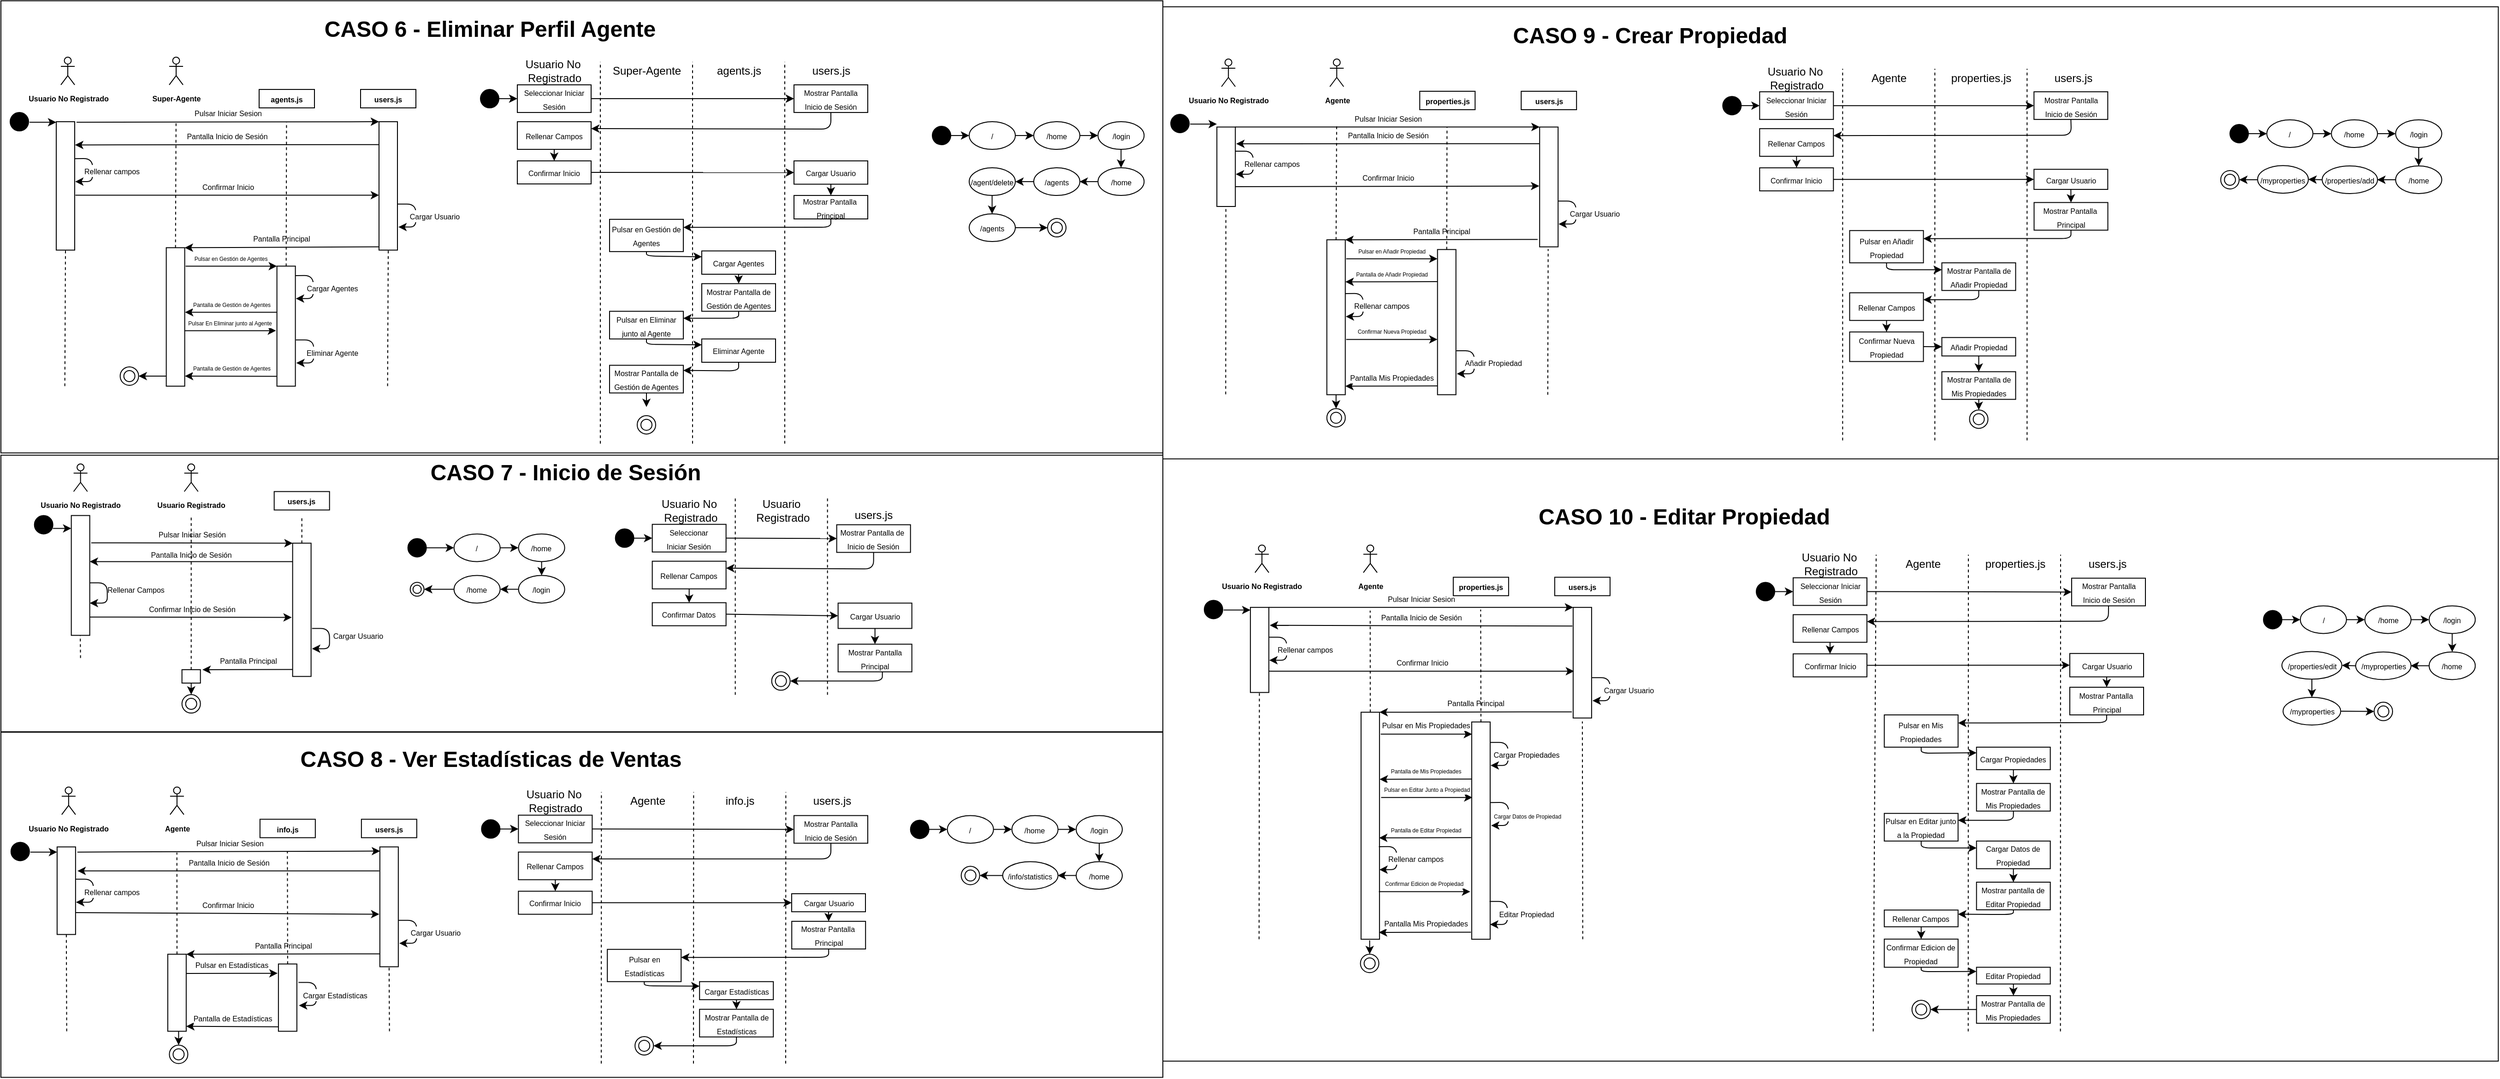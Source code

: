<mxfile version="12.6.5" type="device"><diagram id="9eJ4-lbi_T-wyR32THbE" name="Page-1"><mxGraphModel dx="485" dy="792" grid="1" gridSize="10" guides="1" tooltips="1" connect="1" arrows="1" fold="1" page="1" pageScale="1" pageWidth="827" pageHeight="1169" math="0" shadow="0"><root><mxCell id="0"/><mxCell id="1" parent="0"/><mxCell id="RerIl53v18DfqPcTN9yC-1" value="" style="rounded=0;whiteSpace=wrap;html=1;fillColor=#FFFFFF;" parent="1" vertex="1"><mxGeometry x="1060" y="18.84" width="1260" height="490.47" as="geometry"/></mxCell><mxCell id="RerIl53v18DfqPcTN9yC-2" value="" style="rounded=0;whiteSpace=wrap;html=1;" parent="1" vertex="1"><mxGeometry x="1470" y="150.03" width="20" height="139.28" as="geometry"/></mxCell><mxCell id="RerIl53v18DfqPcTN9yC-3" value="&lt;font style=&quot;font-size: 8px&quot;&gt;&lt;b&gt;Super-Agente&lt;/b&gt;&lt;/font&gt;" style="shape=umlActor;verticalLabelPosition=bottom;labelBackgroundColor=#ffffff;verticalAlign=top;html=1;outlineConnect=0;" parent="1" vertex="1"><mxGeometry x="1242.5" y="80.03" width="15" height="30" as="geometry"/></mxCell><mxCell id="RerIl53v18DfqPcTN9yC-4" value="" style="rounded=0;whiteSpace=wrap;html=1;" parent="1" vertex="1"><mxGeometry x="1239.31" y="286.7" width="20" height="150.21" as="geometry"/></mxCell><mxCell id="RerIl53v18DfqPcTN9yC-5" value="&lt;font style=&quot;font-size: 8px&quot;&gt;&lt;b&gt;users.js&lt;/b&gt;&lt;/font&gt;" style="rounded=0;whiteSpace=wrap;html=1;" parent="1" vertex="1"><mxGeometry x="1450" y="115.03" width="60" height="20" as="geometry"/></mxCell><mxCell id="RerIl53v18DfqPcTN9yC-6" value="&lt;font style=&quot;font-size: 8px&quot;&gt;Pulsar Iniciar Sesion&lt;/font&gt;" style="endArrow=classic;html=1;entryX=0;entryY=0;entryDx=0;entryDy=0;" parent="1" target="RerIl53v18DfqPcTN9yC-2" edge="1"><mxGeometry x="0.004" y="10" width="50" height="50" relative="1" as="geometry"><mxPoint x="1142" y="150.62" as="sourcePoint"/><mxPoint x="1361" y="150.638" as="targetPoint"/><Array as="points"/><mxPoint as="offset"/></mxGeometry></mxCell><mxCell id="RerIl53v18DfqPcTN9yC-7" value="&lt;font style=&quot;font-size: 8px&quot;&gt;Pantalla Inicio de Sesión&lt;/font&gt;" style="endArrow=classic;html=1;entryX=1.019;entryY=0.181;entryDx=0;entryDy=0;entryPerimeter=0;exitX=-0.014;exitY=0.178;exitDx=0;exitDy=0;exitPerimeter=0;" parent="1" source="RerIl53v18DfqPcTN9yC-2" target="RerIl53v18DfqPcTN9yC-36" edge="1"><mxGeometry x="-0.001" y="-10" width="50" height="50" relative="1" as="geometry"><mxPoint x="1359" y="170.03" as="sourcePoint"/><mxPoint x="1200" y="190.03" as="targetPoint"/><Array as="points"/><mxPoint as="offset"/></mxGeometry></mxCell><mxCell id="RerIl53v18DfqPcTN9yC-8" value="&lt;font style=&quot;font-size: 24px&quot;&gt;&lt;b&gt;CASO 6 - Eliminar Perfil Agente&lt;/b&gt;&lt;/font&gt;" style="text;html=1;align=center;verticalAlign=middle;resizable=0;points=[];autosize=1;" parent="1" vertex="1"><mxGeometry x="1405" y="40.03" width="370" height="20" as="geometry"/></mxCell><mxCell id="RerIl53v18DfqPcTN9yC-9" value="&lt;font style=&quot;font-size: 8px&quot;&gt;/&lt;/font&gt;" style="ellipse;whiteSpace=wrap;html=1;" parent="1" vertex="1"><mxGeometry x="2110" y="150.03" width="50" height="30" as="geometry"/></mxCell><mxCell id="RerIl53v18DfqPcTN9yC-10" value="&lt;font style=&quot;font-size: 8px&quot;&gt;/home&lt;/font&gt;" style="ellipse;whiteSpace=wrap;html=1;" parent="1" vertex="1"><mxGeometry x="2180" y="150.03" width="50" height="30" as="geometry"/></mxCell><mxCell id="RerIl53v18DfqPcTN9yC-11" value="&lt;span style=&quot;font-size: 8px&quot;&gt;/home&lt;/span&gt;" style="ellipse;whiteSpace=wrap;html=1;" parent="1" vertex="1"><mxGeometry x="2249.67" y="200.03" width="50" height="30" as="geometry"/></mxCell><mxCell id="RerIl53v18DfqPcTN9yC-12" value="" style="endArrow=classic;html=1;exitX=1;exitY=0.5;exitDx=0;exitDy=0;entryX=0;entryY=0.5;entryDx=0;entryDy=0;" parent="1" source="RerIl53v18DfqPcTN9yC-9" target="RerIl53v18DfqPcTN9yC-10" edge="1"><mxGeometry width="50" height="50" relative="1" as="geometry"><mxPoint x="2150" y="231.74" as="sourcePoint"/><mxPoint x="2200" y="181.74" as="targetPoint"/></mxGeometry></mxCell><mxCell id="RerIl53v18DfqPcTN9yC-13" value="" style="endArrow=classic;html=1;exitX=1;exitY=0.5;exitDx=0;exitDy=0;entryX=0;entryY=0.5;entryDx=0;entryDy=0;" parent="1" source="RerIl53v18DfqPcTN9yC-10" edge="1"><mxGeometry width="50" height="50" relative="1" as="geometry"><mxPoint x="2229.67" y="200.03" as="sourcePoint"/><mxPoint x="2249.67" y="165.03" as="targetPoint"/></mxGeometry></mxCell><mxCell id="RerIl53v18DfqPcTN9yC-14" value="" style="ellipse;shape=doubleEllipse;html=1;dashed=0;whitespace=wrap;aspect=fixed;fillColor=#000000;" parent="1" vertex="1"><mxGeometry x="2070" y="155.03" width="20" height="20" as="geometry"/></mxCell><mxCell id="RerIl53v18DfqPcTN9yC-15" value="" style="endArrow=classic;html=1;entryX=0;entryY=0.5;entryDx=0;entryDy=0;exitX=1;exitY=0.5;exitDx=0;exitDy=0;" parent="1" source="RerIl53v18DfqPcTN9yC-14" target="RerIl53v18DfqPcTN9yC-9" edge="1"><mxGeometry width="50" height="50" relative="1" as="geometry"><mxPoint x="1850" y="630.03" as="sourcePoint"/><mxPoint x="1900" y="580.03" as="targetPoint"/></mxGeometry></mxCell><mxCell id="RerIl53v18DfqPcTN9yC-16" value="" style="ellipse;shape=doubleEllipse;html=1;dashed=0;whitespace=wrap;aspect=fixed;fillColor=#FFFFFF;" parent="1" vertex="1"><mxGeometry x="2195" y="255.03" width="20" height="20" as="geometry"/></mxCell><mxCell id="RerIl53v18DfqPcTN9yC-17" value="" style="endArrow=classic;html=1;exitX=0.5;exitY=1;exitDx=0;exitDy=0;entryX=0.5;entryY=0;entryDx=0;entryDy=0;" parent="1" target="RerIl53v18DfqPcTN9yC-11" edge="1"><mxGeometry width="50" height="50" relative="1" as="geometry"><mxPoint x="2274.67" y="180.03" as="sourcePoint"/><mxPoint x="2239.67" y="279.93" as="targetPoint"/></mxGeometry></mxCell><mxCell id="RerIl53v18DfqPcTN9yC-18" value="" style="endArrow=classic;html=1;exitX=0;exitY=0.5;exitDx=0;exitDy=0;" parent="1" source="RerIl53v18DfqPcTN9yC-11" edge="1"><mxGeometry width="50" height="50" relative="1" as="geometry"><mxPoint x="2169.67" y="215.03" as="sourcePoint"/><mxPoint x="2229.67" y="215.03" as="targetPoint"/></mxGeometry></mxCell><mxCell id="RerIl53v18DfqPcTN9yC-19" value="" style="ellipse;shape=doubleEllipse;html=1;dashed=0;whitespace=wrap;aspect=fixed;fillColor=#000000;" parent="1" vertex="1"><mxGeometry x="1580" y="115.03" width="20" height="20" as="geometry"/></mxCell><mxCell id="RerIl53v18DfqPcTN9yC-20" value="" style="endArrow=classic;html=1;exitX=1;exitY=0.5;exitDx=0;exitDy=0;" parent="1" source="RerIl53v18DfqPcTN9yC-19" edge="1"><mxGeometry width="50" height="50" relative="1" as="geometry"><mxPoint x="1450" y="685.03" as="sourcePoint"/><mxPoint x="1620" y="125.03" as="targetPoint"/></mxGeometry></mxCell><mxCell id="RerIl53v18DfqPcTN9yC-21" value="" style="ellipse;shape=doubleEllipse;html=1;dashed=0;whitespace=wrap;aspect=fixed;fillColor=#FFFFFF;" parent="1" vertex="1"><mxGeometry x="1750" y="468.83" width="20" height="20" as="geometry"/></mxCell><mxCell id="RerIl53v18DfqPcTN9yC-22" value="" style="endArrow=classic;html=1;entryX=0;entryY=0.25;entryDx=0;entryDy=0;exitX=0.5;exitY=1;exitDx=0;exitDy=0;" parent="1" source="RerIl53v18DfqPcTN9yC-28" target="RerIl53v18DfqPcTN9yC-77" edge="1"><mxGeometry width="50" height="50" relative="1" as="geometry"><mxPoint x="1760" y="335.7" as="sourcePoint"/><mxPoint x="1950.0" y="522.67" as="targetPoint"/><Array as="points"><mxPoint x="1760" y="295.7"/></Array></mxGeometry></mxCell><mxCell id="RerIl53v18DfqPcTN9yC-23" value="&lt;span style=&quot;font-size: 8px&quot;&gt;Seleccionar Iniciar Sesión&lt;/span&gt;" style="rounded=0;whiteSpace=wrap;html=1;fillColor=#FFFFFF;" parent="1" vertex="1"><mxGeometry x="1620" y="110.03" width="80" height="30" as="geometry"/></mxCell><mxCell id="RerIl53v18DfqPcTN9yC-24" value="" style="endArrow=classic;html=1;exitX=1;exitY=0.5;exitDx=0;exitDy=0;entryX=0;entryY=0.5;entryDx=0;entryDy=0;" parent="1" source="RerIl53v18DfqPcTN9yC-23" target="RerIl53v18DfqPcTN9yC-60" edge="1"><mxGeometry width="50" height="50" relative="1" as="geometry"><mxPoint x="1730" y="161.46" as="sourcePoint"/><mxPoint x="1720" y="125.03" as="targetPoint"/></mxGeometry></mxCell><mxCell id="RerIl53v18DfqPcTN9yC-25" value="&lt;span style=&quot;font-size: 8px&quot;&gt;Rellenar Campos&lt;/span&gt;" style="rounded=0;whiteSpace=wrap;html=1;fillColor=#FFFFFF;" parent="1" vertex="1"><mxGeometry x="1620" y="150.03" width="80" height="30" as="geometry"/></mxCell><mxCell id="RerIl53v18DfqPcTN9yC-26" value="" style="endArrow=classic;html=1;exitX=0.5;exitY=1;exitDx=0;exitDy=0;entryX=1;entryY=0.25;entryDx=0;entryDy=0;" parent="1" source="RerIl53v18DfqPcTN9yC-60" target="RerIl53v18DfqPcTN9yC-25" edge="1"><mxGeometry width="50" height="50" relative="1" as="geometry"><mxPoint x="1760" y="140.03" as="sourcePoint"/><mxPoint x="1740" y="195.03" as="targetPoint"/><Array as="points"><mxPoint x="1960" y="158.03"/></Array></mxGeometry></mxCell><mxCell id="RerIl53v18DfqPcTN9yC-27" value="&lt;span style=&quot;font-size: 8px&quot;&gt;Confirmar Inicio&lt;/span&gt;" style="rounded=0;whiteSpace=wrap;html=1;fillColor=#FFFFFF;" parent="1" vertex="1"><mxGeometry x="1620" y="192.53" width="80" height="25" as="geometry"/></mxCell><mxCell id="RerIl53v18DfqPcTN9yC-28" value="&lt;font style=&quot;font-size: 8px&quot;&gt;Pulsar en Gestión de Agentes&lt;/font&gt;" style="rounded=0;whiteSpace=wrap;html=1;fillColor=#FFFFFF;" parent="1" vertex="1"><mxGeometry x="1720" y="255.92" width="80" height="35" as="geometry"/></mxCell><mxCell id="RerIl53v18DfqPcTN9yC-29" value="" style="endArrow=classic;html=1;entryX=1;entryY=0.25;entryDx=0;entryDy=0;exitX=0.5;exitY=1;exitDx=0;exitDy=0;" parent="1" source="RerIl53v18DfqPcTN9yC-61" target="RerIl53v18DfqPcTN9yC-28" edge="1"><mxGeometry width="50" height="50" relative="1" as="geometry"><mxPoint x="1760" y="255.49" as="sourcePoint"/><mxPoint x="1680" y="292.99" as="targetPoint"/><Array as="points"><mxPoint x="1960" y="264.49"/></Array></mxGeometry></mxCell><mxCell id="RerIl53v18DfqPcTN9yC-30" value="" style="endArrow=classic;html=1;exitX=1;exitY=0.5;exitDx=0;exitDy=0;entryX=0;entryY=0.5;entryDx=0;entryDy=0;" parent="1" source="RerIl53v18DfqPcTN9yC-27" target="RerIl53v18DfqPcTN9yC-80" edge="1"><mxGeometry width="50" height="50" relative="1" as="geometry"><mxPoint x="1740" y="267.53" as="sourcePoint"/><mxPoint x="1720" y="205.03" as="targetPoint"/></mxGeometry></mxCell><mxCell id="RerIl53v18DfqPcTN9yC-31" value="" style="endArrow=classic;html=1;entryX=0.5;entryY=0;entryDx=0;entryDy=0;exitX=0.5;exitY=1;exitDx=0;exitDy=0;" parent="1" source="RerIl53v18DfqPcTN9yC-25" target="RerIl53v18DfqPcTN9yC-27" edge="1"><mxGeometry width="50" height="50" relative="1" as="geometry"><mxPoint x="1750" y="277.53" as="sourcePoint"/><mxPoint x="1700" y="277.53" as="targetPoint"/></mxGeometry></mxCell><mxCell id="RerIl53v18DfqPcTN9yC-32" value="" style="endArrow=none;dashed=1;html=1;" parent="1" edge="1"><mxGeometry width="50" height="50" relative="1" as="geometry"><mxPoint x="1710" y="499.31" as="sourcePoint"/><mxPoint x="1710" y="85.03" as="targetPoint"/></mxGeometry></mxCell><mxCell id="RerIl53v18DfqPcTN9yC-33" value="Usuario No&amp;nbsp;&lt;br&gt;Registrado" style="text;html=1;align=center;verticalAlign=middle;resizable=0;points=[];autosize=1;" parent="1" vertex="1"><mxGeometry x="1620" y="80.03" width="80" height="30" as="geometry"/></mxCell><mxCell id="RerIl53v18DfqPcTN9yC-34" value="Super-Agente" style="text;html=1;align=center;verticalAlign=middle;resizable=0;points=[];autosize=1;" parent="1" vertex="1"><mxGeometry x="1715" y="85.03" width="90" height="20" as="geometry"/></mxCell><mxCell id="RerIl53v18DfqPcTN9yC-35" value="&lt;font style=&quot;font-size: 8px&quot;&gt;&lt;b&gt;Usuario No Registrado&lt;/b&gt;&lt;/font&gt;" style="shape=umlActor;verticalLabelPosition=bottom;labelBackgroundColor=#ffffff;verticalAlign=top;html=1;outlineConnect=0;" parent="1" vertex="1"><mxGeometry x="1125" y="80.03" width="15" height="30" as="geometry"/></mxCell><mxCell id="RerIl53v18DfqPcTN9yC-36" value="" style="rounded=0;whiteSpace=wrap;html=1;" parent="1" vertex="1"><mxGeometry x="1120" y="150.03" width="20" height="139.28" as="geometry"/></mxCell><mxCell id="RerIl53v18DfqPcTN9yC-37" value="&lt;font style=&quot;font-size: 8px&quot;&gt;Rellenar campos&lt;/font&gt;" style="endArrow=classic;html=1;exitX=1;exitY=0.077;exitDx=0;exitDy=0;exitPerimeter=0;" parent="1" edge="1"><mxGeometry x="0.402" y="-24" width="50" height="50" relative="1" as="geometry"><mxPoint x="1140" y="190.07" as="sourcePoint"/><mxPoint x="1140.5" y="215.03" as="targetPoint"/><Array as="points"><mxPoint x="1159.5" y="190.03"/><mxPoint x="1159.5" y="215.03"/></Array><mxPoint x="20" y="12" as="offset"/></mxGeometry></mxCell><mxCell id="RerIl53v18DfqPcTN9yC-38" value="" style="ellipse;shape=doubleEllipse;html=1;dashed=0;whitespace=wrap;aspect=fixed;fillColor=#000000;" parent="1" vertex="1"><mxGeometry x="1070" y="140.03" width="20" height="20" as="geometry"/></mxCell><mxCell id="RerIl53v18DfqPcTN9yC-39" value="" style="endArrow=classic;html=1;exitX=1;exitY=0.5;exitDx=0;exitDy=0;" parent="1" edge="1"><mxGeometry width="50" height="50" relative="1" as="geometry"><mxPoint x="1091" y="150.62" as="sourcePoint"/><mxPoint x="1120" y="150.62" as="targetPoint"/></mxGeometry></mxCell><mxCell id="RerIl53v18DfqPcTN9yC-40" value="" style="endArrow=classic;html=1;exitX=0;exitY=1;exitDx=0;exitDy=0;" parent="1" edge="1"><mxGeometry width="50" height="50" relative="1" as="geometry"><mxPoint x="1239.31" y="425.98" as="sourcePoint"/><mxPoint x="1209.31" y="425.98" as="targetPoint"/></mxGeometry></mxCell><mxCell id="RerIl53v18DfqPcTN9yC-41" value="" style="endArrow=none;dashed=1;html=1;exitX=0.5;exitY=0;exitDx=0;exitDy=0;" parent="1" source="RerIl53v18DfqPcTN9yC-4" edge="1"><mxGeometry width="50" height="50" relative="1" as="geometry"><mxPoint x="1250" y="240.03" as="sourcePoint"/><mxPoint x="1249.9" y="151.19" as="targetPoint"/></mxGeometry></mxCell><mxCell id="RerIl53v18DfqPcTN9yC-42" value="&lt;font style=&quot;font-size: 8px&quot;&gt;Pantalla Principal&lt;/font&gt;" style="endArrow=classic;html=1;entryX=1;entryY=0;entryDx=0;entryDy=0;exitX=0.009;exitY=0.815;exitDx=0;exitDy=0;exitPerimeter=0;" parent="1" target="RerIl53v18DfqPcTN9yC-4" edge="1"><mxGeometry x="-0.003" y="-10" width="50" height="50" relative="1" as="geometry"><mxPoint x="1469.49" y="285.763" as="sourcePoint"/><mxPoint x="1261.53" y="313.0" as="targetPoint"/><Array as="points"/><mxPoint as="offset"/></mxGeometry></mxCell><mxCell id="RerIl53v18DfqPcTN9yC-43" value="&lt;font style=&quot;font-size: 6px&quot;&gt;Pulsar en Gestión de Agentes&lt;/font&gt;" style="endArrow=classic;html=1;" parent="1" edge="1"><mxGeometry x="-0.008" y="10" width="50" height="50" relative="1" as="geometry"><mxPoint x="1260.31" y="306.7" as="sourcePoint"/><mxPoint x="1359.31" y="306.7" as="targetPoint"/><Array as="points"/><mxPoint as="offset"/></mxGeometry></mxCell><mxCell id="RerIl53v18DfqPcTN9yC-44" value="&lt;font style=&quot;font-size: 6px&quot;&gt;Pulsar En Eliminar junto al Agente&lt;/font&gt;" style="endArrow=classic;html=1;" parent="1" edge="1"><mxGeometry x="-0.008" y="10" width="50" height="50" relative="1" as="geometry"><mxPoint x="1259.31" y="376.7" as="sourcePoint"/><mxPoint x="1358.31" y="376.7" as="targetPoint"/><Array as="points"/><mxPoint as="offset"/></mxGeometry></mxCell><mxCell id="RerIl53v18DfqPcTN9yC-45" value="&lt;font style=&quot;font-size: 6px&quot;&gt;Pantalla de Gestión de Agentes&lt;/font&gt;" style="endArrow=classic;html=1;exitX=-0.012;exitY=0.521;exitDx=0;exitDy=0;exitPerimeter=0;entryX=1;entryY=0.25;entryDx=0;entryDy=0;" parent="1" edge="1"><mxGeometry x="-0.004" y="-10" width="50" height="50" relative="1" as="geometry"><mxPoint x="1359.31" y="426.23" as="sourcePoint"/><mxPoint x="1259.55" y="425.98" as="targetPoint"/><Array as="points"/><mxPoint as="offset"/></mxGeometry></mxCell><mxCell id="RerIl53v18DfqPcTN9yC-46" value="" style="ellipse;shape=doubleEllipse;html=1;dashed=0;whitespace=wrap;aspect=fixed;fillColor=#FFFFFF;" parent="1" vertex="1"><mxGeometry x="1189.31" y="415.98" width="20" height="20" as="geometry"/></mxCell><mxCell id="RerIl53v18DfqPcTN9yC-47" value="&lt;span style=&quot;font-size: 8px&quot;&gt;/login&lt;/span&gt;" style="ellipse;whiteSpace=wrap;html=1;" parent="1" vertex="1"><mxGeometry x="2249.67" y="150.03" width="50" height="30" as="geometry"/></mxCell><mxCell id="RerIl53v18DfqPcTN9yC-48" value="&lt;span style=&quot;font-size: 8px&quot;&gt;/agents&lt;/span&gt;" style="ellipse;whiteSpace=wrap;html=1;" parent="1" vertex="1"><mxGeometry x="2180" y="200.03" width="50" height="30" as="geometry"/></mxCell><mxCell id="RerIl53v18DfqPcTN9yC-49" value="&lt;span style=&quot;font-size: 8px&quot;&gt;/agent/delete&lt;/span&gt;" style="ellipse;whiteSpace=wrap;html=1;" parent="1" vertex="1"><mxGeometry x="2110" y="200.03" width="50" height="30" as="geometry"/></mxCell><mxCell id="RerIl53v18DfqPcTN9yC-50" value="&lt;span style=&quot;font-size: 8px&quot;&gt;/agents&lt;/span&gt;" style="ellipse;whiteSpace=wrap;html=1;" parent="1" vertex="1"><mxGeometry x="2110" y="250.03" width="50" height="30" as="geometry"/></mxCell><mxCell id="RerIl53v18DfqPcTN9yC-51" value="" style="endArrow=classic;html=1;exitX=0;exitY=0.5;exitDx=0;exitDy=0;" parent="1" edge="1"><mxGeometry width="50" height="50" relative="1" as="geometry"><mxPoint x="2180" y="215.03" as="sourcePoint"/><mxPoint x="2160" y="215.03" as="targetPoint"/></mxGeometry></mxCell><mxCell id="RerIl53v18DfqPcTN9yC-52" value="" style="endArrow=classic;html=1;exitX=0.5;exitY=1;exitDx=0;exitDy=0;entryX=0.5;entryY=0;entryDx=0;entryDy=0;" parent="1" edge="1"><mxGeometry width="50" height="50" relative="1" as="geometry"><mxPoint x="2134.83" y="230.03" as="sourcePoint"/><mxPoint x="2134.83" y="250.03" as="targetPoint"/></mxGeometry></mxCell><mxCell id="RerIl53v18DfqPcTN9yC-53" value="" style="endArrow=classic;html=1;exitX=1;exitY=0.5;exitDx=0;exitDy=0;entryX=0;entryY=0.5;entryDx=0;entryDy=0;" parent="1" target="RerIl53v18DfqPcTN9yC-16" edge="1"><mxGeometry width="50" height="50" relative="1" as="geometry"><mxPoint x="2160.33" y="265.03" as="sourcePoint"/><mxPoint x="2189.67" y="265.03" as="targetPoint"/></mxGeometry></mxCell><mxCell id="RerIl53v18DfqPcTN9yC-54" value="&lt;span style=&quot;font-size: 8px&quot;&gt;Mostrar Pantalla de&lt;br&gt;Gestión de Agentes&lt;br&gt;&lt;/span&gt;" style="rounded=0;whiteSpace=wrap;html=1;fillColor=#FFFFFF;" parent="1" vertex="1"><mxGeometry x="1820" y="325.7" width="80" height="30" as="geometry"/></mxCell><mxCell id="RerIl53v18DfqPcTN9yC-55" value="" style="rounded=0;whiteSpace=wrap;html=1;" parent="1" vertex="1"><mxGeometry x="1359.31" y="306.7" width="20" height="130.21" as="geometry"/></mxCell><mxCell id="RerIl53v18DfqPcTN9yC-56" value="&lt;font style=&quot;font-size: 8px&quot;&gt;&lt;b&gt;agents.js&lt;/b&gt;&lt;/font&gt;" style="rounded=0;whiteSpace=wrap;html=1;" parent="1" vertex="1"><mxGeometry x="1340" y="115.03" width="60" height="20" as="geometry"/></mxCell><mxCell id="RerIl53v18DfqPcTN9yC-57" value="" style="endArrow=none;dashed=1;html=1;exitX=0.5;exitY=0;exitDx=0;exitDy=0;" parent="1" source="RerIl53v18DfqPcTN9yC-55" edge="1"><mxGeometry width="50" height="50" relative="1" as="geometry"><mxPoint x="1369.81" y="238.87" as="sourcePoint"/><mxPoint x="1369.71" y="150.03" as="targetPoint"/></mxGeometry></mxCell><mxCell id="RerIl53v18DfqPcTN9yC-58" value="" style="endArrow=none;dashed=1;html=1;" parent="1" edge="1"><mxGeometry width="50" height="50" relative="1" as="geometry"><mxPoint x="1810" y="499.31" as="sourcePoint"/><mxPoint x="1810" y="85.03" as="targetPoint"/></mxGeometry></mxCell><mxCell id="RerIl53v18DfqPcTN9yC-59" value="agents.js" style="text;html=1;align=center;verticalAlign=middle;resizable=0;points=[];autosize=1;" parent="1" vertex="1"><mxGeometry x="1830" y="85.03" width="60" height="20" as="geometry"/></mxCell><mxCell id="RerIl53v18DfqPcTN9yC-60" value="&lt;span style=&quot;font-size: 8px&quot;&gt;Mostrar Pantalla Inicio de Sesión&lt;/span&gt;" style="rounded=0;whiteSpace=wrap;html=1;fillColor=#FFFFFF;" parent="1" vertex="1"><mxGeometry x="1920" y="110.03" width="80" height="30" as="geometry"/></mxCell><mxCell id="RerIl53v18DfqPcTN9yC-61" value="&lt;span style=&quot;font-size: 8px&quot;&gt;Mostrar Pantalla&amp;nbsp; Principal&lt;/span&gt;" style="rounded=0;whiteSpace=wrap;html=1;fillColor=#FFFFFF;" parent="1" vertex="1"><mxGeometry x="1920" y="230.03" width="80" height="25.46" as="geometry"/></mxCell><mxCell id="RerIl53v18DfqPcTN9yC-62" value="" style="endArrow=none;dashed=1;html=1;" parent="1" edge="1"><mxGeometry width="50" height="50" relative="1" as="geometry"><mxPoint x="1910" y="499.31" as="sourcePoint"/><mxPoint x="1910" y="85.03" as="targetPoint"/></mxGeometry></mxCell><mxCell id="RerIl53v18DfqPcTN9yC-63" value="users.js" style="text;html=1;align=center;verticalAlign=middle;resizable=0;points=[];autosize=1;" parent="1" vertex="1"><mxGeometry x="1930" y="85.03" width="60" height="20" as="geometry"/></mxCell><mxCell id="RerIl53v18DfqPcTN9yC-64" value="&lt;span style=&quot;font-size: 8px&quot;&gt;Pulsar en Eliminar junto al Agente&lt;br&gt;&lt;/span&gt;" style="rounded=0;whiteSpace=wrap;html=1;fillColor=#FFFFFF;" parent="1" vertex="1"><mxGeometry x="1720" y="355.7" width="80" height="30" as="geometry"/></mxCell><mxCell id="RerIl53v18DfqPcTN9yC-65" value="" style="endArrow=classic;html=1;entryX=1;entryY=0.25;entryDx=0;entryDy=0;exitX=0.5;exitY=1;exitDx=0;exitDy=0;" parent="1" source="RerIl53v18DfqPcTN9yC-54" target="RerIl53v18DfqPcTN9yC-64" edge="1"><mxGeometry width="50" height="50" relative="1" as="geometry"><mxPoint x="1970" y="300.27" as="sourcePoint"/><mxPoint x="1810" y="309.45" as="targetPoint"/><Array as="points"><mxPoint x="1860" y="363.27"/></Array></mxGeometry></mxCell><mxCell id="RerIl53v18DfqPcTN9yC-66" value="&lt;span style=&quot;font-size: 8px&quot;&gt;Eliminar Agente&lt;br&gt;&lt;/span&gt;" style="rounded=0;whiteSpace=wrap;html=1;fillColor=#FFFFFF;" parent="1" vertex="1"><mxGeometry x="1820" y="385.7" width="80" height="25.28" as="geometry"/></mxCell><mxCell id="RerIl53v18DfqPcTN9yC-67" value="" style="endArrow=classic;html=1;entryX=0;entryY=0.25;entryDx=0;entryDy=0;exitX=0.5;exitY=1;exitDx=0;exitDy=0;" parent="1" source="RerIl53v18DfqPcTN9yC-64" target="RerIl53v18DfqPcTN9yC-66" edge="1"><mxGeometry width="50" height="50" relative="1" as="geometry"><mxPoint x="1770" y="410.27" as="sourcePoint"/><mxPoint x="1810" y="373.2" as="targetPoint"/><Array as="points"><mxPoint x="1760" y="391.55"/></Array></mxGeometry></mxCell><mxCell id="RerIl53v18DfqPcTN9yC-68" value="" style="endArrow=classic;html=1;entryX=1;entryY=0.25;entryDx=0;entryDy=0;exitX=0.5;exitY=1;exitDx=0;exitDy=0;" parent="1" source="RerIl53v18DfqPcTN9yC-66" edge="1"><mxGeometry width="50" height="50" relative="1" as="geometry"><mxPoint x="1870" y="365.7" as="sourcePoint"/><mxPoint x="1800" y="419.84" as="targetPoint"/><Array as="points"><mxPoint x="1860" y="420.27"/></Array></mxGeometry></mxCell><mxCell id="RerIl53v18DfqPcTN9yC-69" value="&lt;span style=&quot;font-size: 8px&quot;&gt;Mostrar Pantalla de&lt;br&gt;Gestión de Agentes&lt;br&gt;&lt;/span&gt;" style="rounded=0;whiteSpace=wrap;html=1;fillColor=#FFFFFF;" parent="1" vertex="1"><mxGeometry x="1720" y="414.27" width="80" height="30" as="geometry"/></mxCell><mxCell id="RerIl53v18DfqPcTN9yC-70" value="" style="endArrow=classic;html=1;exitX=0.5;exitY=1;exitDx=0;exitDy=0;entryX=0.5;entryY=0;entryDx=0;entryDy=0;" parent="1" source="RerIl53v18DfqPcTN9yC-69" edge="1"><mxGeometry width="50" height="50" relative="1" as="geometry"><mxPoint x="1760" y="444.27" as="sourcePoint"/><mxPoint x="1760" y="459.55" as="targetPoint"/><Array as="points"/></mxGeometry></mxCell><mxCell id="RerIl53v18DfqPcTN9yC-71" value="&lt;font style=&quot;font-size: 6px&quot;&gt;Pantalla de Gestión de Agentes&lt;/font&gt;" style="endArrow=classic;html=1;exitX=0.026;exitY=0.141;exitDx=0;exitDy=0;exitPerimeter=0;entryX=1.044;entryY=0.333;entryDx=0;entryDy=0;entryPerimeter=0;" parent="1" edge="1"><mxGeometry x="-0.004" y="-10" width="50" height="50" relative="1" as="geometry"><mxPoint x="1359.31" y="356.738" as="sourcePoint"/><mxPoint x="1259.67" y="356.7" as="targetPoint"/><Array as="points"/><mxPoint as="offset"/></mxGeometry></mxCell><mxCell id="RerIl53v18DfqPcTN9yC-72" value="&lt;font style=&quot;font-size: 8px&quot;&gt;Confirmar Inicio&lt;/font&gt;" style="endArrow=classic;html=1;exitX=1.04;exitY=0.274;exitDx=0;exitDy=0;exitPerimeter=0;entryX=0;entryY=0.274;entryDx=0;entryDy=0;entryPerimeter=0;" parent="1" edge="1"><mxGeometry x="0.004" y="10" width="50" height="50" relative="1" as="geometry"><mxPoint x="1140.8" y="229.693" as="sourcePoint"/><mxPoint x="1470" y="229.693" as="targetPoint"/><Array as="points"/><mxPoint as="offset"/></mxGeometry></mxCell><mxCell id="RerIl53v18DfqPcTN9yC-73" value="" style="endArrow=none;dashed=1;html=1;entryX=0.5;entryY=1;entryDx=0;entryDy=0;" parent="1" target="RerIl53v18DfqPcTN9yC-36" edge="1"><mxGeometry width="50" height="50" relative="1" as="geometry"><mxPoint x="1129.31" y="436.91" as="sourcePoint"/><mxPoint x="1110" y="329.31" as="targetPoint"/></mxGeometry></mxCell><mxCell id="RerIl53v18DfqPcTN9yC-74" value="" style="endArrow=none;dashed=1;html=1;entryX=0.5;entryY=1;entryDx=0;entryDy=0;" parent="1" target="RerIl53v18DfqPcTN9yC-2" edge="1"><mxGeometry width="50" height="50" relative="1" as="geometry"><mxPoint x="1479.31" y="436.91" as="sourcePoint"/><mxPoint x="1479.31" y="305.98" as="targetPoint"/></mxGeometry></mxCell><mxCell id="RerIl53v18DfqPcTN9yC-75" value="&lt;font style=&quot;font-size: 8px&quot;&gt;Eliminar Agente&lt;/font&gt;" style="endArrow=classic;html=1;exitX=1;exitY=0.077;exitDx=0;exitDy=0;exitPerimeter=0;" parent="1" edge="1"><mxGeometry x="0.402" y="-24" width="50" height="50" relative="1" as="geometry"><mxPoint x="1379.81" y="386.74" as="sourcePoint"/><mxPoint x="1380.31" y="411.7" as="targetPoint"/><Array as="points"><mxPoint x="1399.31" y="386.7"/><mxPoint x="1399.31" y="411.7"/></Array><mxPoint x="20" y="12" as="offset"/></mxGeometry></mxCell><mxCell id="RerIl53v18DfqPcTN9yC-76" value="&lt;font style=&quot;font-size: 8px&quot;&gt;Cargar Agentes&lt;/font&gt;" style="endArrow=classic;html=1;exitX=1;exitY=0.077;exitDx=0;exitDy=0;exitPerimeter=0;" parent="1" edge="1"><mxGeometry x="0.402" y="-24" width="50" height="50" relative="1" as="geometry"><mxPoint x="1379.31" y="316.95" as="sourcePoint"/><mxPoint x="1379.81" y="341.91" as="targetPoint"/><Array as="points"><mxPoint x="1398.81" y="316.91"/><mxPoint x="1398.81" y="341.91"/></Array><mxPoint x="20" y="12" as="offset"/></mxGeometry></mxCell><mxCell id="RerIl53v18DfqPcTN9yC-77" value="&lt;span style=&quot;font-size: 8px&quot;&gt;Cargar Agentes&lt;br&gt;&lt;/span&gt;" style="rounded=0;whiteSpace=wrap;html=1;fillColor=#FFFFFF;" parent="1" vertex="1"><mxGeometry x="1820" y="290.21" width="80" height="25.28" as="geometry"/></mxCell><mxCell id="RerIl53v18DfqPcTN9yC-78" value="" style="endArrow=classic;html=1;entryX=0.5;entryY=0;entryDx=0;entryDy=0;exitX=0.5;exitY=1;exitDx=0;exitDy=0;" parent="1" source="RerIl53v18DfqPcTN9yC-77" target="RerIl53v18DfqPcTN9yC-54" edge="1"><mxGeometry width="50" height="50" relative="1" as="geometry"><mxPoint x="1670" y="225.49" as="sourcePoint"/><mxPoint x="1670" y="237.99" as="targetPoint"/></mxGeometry></mxCell><mxCell id="RerIl53v18DfqPcTN9yC-79" value="&lt;font style=&quot;font-size: 8px&quot;&gt;Cargar Usuario&lt;/font&gt;" style="endArrow=classic;html=1;exitX=1;exitY=0.077;exitDx=0;exitDy=0;exitPerimeter=0;" parent="1" edge="1"><mxGeometry x="0.402" y="-24" width="50" height="50" relative="1" as="geometry"><mxPoint x="1490.5" y="239.35" as="sourcePoint"/><mxPoint x="1491" y="264.31" as="targetPoint"/><Array as="points"><mxPoint x="1510" y="239.31"/><mxPoint x="1510" y="264.31"/></Array><mxPoint x="20" y="12" as="offset"/></mxGeometry></mxCell><mxCell id="RerIl53v18DfqPcTN9yC-80" value="&lt;span style=&quot;font-size: 8px&quot;&gt;Cargar Usuario&lt;br&gt;&lt;/span&gt;" style="rounded=0;whiteSpace=wrap;html=1;fillColor=#FFFFFF;" parent="1" vertex="1"><mxGeometry x="1920" y="192.53" width="80" height="25.28" as="geometry"/></mxCell><mxCell id="RerIl53v18DfqPcTN9yC-81" value="" style="endArrow=classic;html=1;entryX=0.5;entryY=0;entryDx=0;entryDy=0;exitX=0.5;exitY=1;exitDx=0;exitDy=0;" parent="1" source="RerIl53v18DfqPcTN9yC-80" target="RerIl53v18DfqPcTN9yC-61" edge="1"><mxGeometry width="50" height="50" relative="1" as="geometry"><mxPoint x="1670.0" y="190.03" as="sourcePoint"/><mxPoint x="1670.0" y="202.53" as="targetPoint"/></mxGeometry></mxCell><mxCell id="RerIl53v18DfqPcTN9yC-84" value="" style="rounded=0;whiteSpace=wrap;html=1;fillColor=#FFFFFF;" parent="1" vertex="1"><mxGeometry x="1060" y="812.3" width="1260" height="374.43" as="geometry"/></mxCell><mxCell id="RerIl53v18DfqPcTN9yC-85" value="" style="rounded=0;whiteSpace=wrap;html=1;fillColor=#FFFFFF;" parent="1" vertex="1"><mxGeometry x="1060" y="511.81" width="1260" height="300" as="geometry"/></mxCell><mxCell id="RerIl53v18DfqPcTN9yC-86" value="" style="rounded=0;whiteSpace=wrap;html=1;" parent="1" vertex="1"><mxGeometry x="1376.33" y="607.24" width="20" height="144.57" as="geometry"/></mxCell><mxCell id="RerIl53v18DfqPcTN9yC-87" value="&lt;font style=&quot;font-size: 8px&quot;&gt;&lt;b&gt;Usuario No Registrado&lt;/b&gt;&lt;/font&gt;" style="shape=umlActor;verticalLabelPosition=bottom;labelBackgroundColor=#ffffff;verticalAlign=top;html=1;outlineConnect=0;" parent="1" vertex="1"><mxGeometry x="1138.83" y="521.24" width="15" height="30" as="geometry"/></mxCell><mxCell id="RerIl53v18DfqPcTN9yC-88" value="" style="rounded=0;whiteSpace=wrap;html=1;" parent="1" vertex="1"><mxGeometry x="1136.33" y="577.24" width="20" height="130" as="geometry"/></mxCell><mxCell id="RerIl53v18DfqPcTN9yC-89" value="&lt;font style=&quot;font-size: 8px&quot;&gt;&lt;b&gt;users.js&lt;/b&gt;&lt;/font&gt;" style="rounded=0;whiteSpace=wrap;html=1;" parent="1" vertex="1"><mxGeometry x="1356.33" y="551.24" width="60" height="20" as="geometry"/></mxCell><mxCell id="RerIl53v18DfqPcTN9yC-90" value="&lt;font style=&quot;font-size: 8px&quot;&gt;Pulsar Iniciar Sesión&lt;/font&gt;" style="endArrow=classic;html=1;entryX=0;entryY=0;entryDx=0;entryDy=0;exitX=1.081;exitY=0.228;exitDx=0;exitDy=0;exitPerimeter=0;" parent="1" source="RerIl53v18DfqPcTN9yC-88" target="RerIl53v18DfqPcTN9yC-86" edge="1"><mxGeometry x="0.004" y="10" width="50" height="50" relative="1" as="geometry"><mxPoint x="1266.33" y="607.24" as="sourcePoint"/><mxPoint x="1356.33" y="611.24" as="targetPoint"/><Array as="points"/><mxPoint as="offset"/></mxGeometry></mxCell><mxCell id="RerIl53v18DfqPcTN9yC-91" value="" style="endArrow=none;dashed=1;html=1;exitX=0.5;exitY=0;exitDx=0;exitDy=0;" parent="1" source="RerIl53v18DfqPcTN9yC-86" edge="1"><mxGeometry width="50" height="50" relative="1" as="geometry"><mxPoint x="1216.33" y="1167.24" as="sourcePoint"/><mxPoint x="1386.33" y="577.24" as="targetPoint"/></mxGeometry></mxCell><mxCell id="RerIl53v18DfqPcTN9yC-92" value="&lt;font style=&quot;font-size: 8px&quot;&gt;Pantalla Inicio de Sesión&lt;/font&gt;" style="endArrow=classic;html=1;" parent="1" edge="1"><mxGeometry x="-0.001" y="-8" width="50" height="50" relative="1" as="geometry"><mxPoint x="1376.33" y="627.24" as="sourcePoint"/><mxPoint x="1156.33" y="627.24" as="targetPoint"/><Array as="points"/><mxPoint as="offset"/></mxGeometry></mxCell><mxCell id="RerIl53v18DfqPcTN9yC-93" value="&lt;font style=&quot;font-size: 24px&quot;&gt;&lt;b&gt;CASO 7 - Inicio de Sesión&lt;/b&gt;&lt;/font&gt;" style="text;html=1;align=center;verticalAlign=middle;resizable=0;points=[];autosize=1;" parent="1" vertex="1"><mxGeometry x="1516.5" y="521.24" width="310" height="20" as="geometry"/></mxCell><mxCell id="RerIl53v18DfqPcTN9yC-94" value="" style="ellipse;shape=doubleEllipse;html=1;dashed=0;whitespace=wrap;aspect=fixed;fillColor=#000000;" parent="1" vertex="1"><mxGeometry x="1096.33" y="577.24" width="20" height="20" as="geometry"/></mxCell><mxCell id="RerIl53v18DfqPcTN9yC-95" value="" style="endArrow=classic;html=1;exitX=1;exitY=0.5;exitDx=0;exitDy=0;" parent="1" edge="1"><mxGeometry width="50" height="50" relative="1" as="geometry"><mxPoint x="1116.33" y="591.24" as="sourcePoint"/><mxPoint x="1136.33" y="591.24" as="targetPoint"/></mxGeometry></mxCell><mxCell id="RerIl53v18DfqPcTN9yC-96" value="" style="ellipse;shape=doubleEllipse;html=1;dashed=0;whitespace=wrap;aspect=fixed;fillColor=#FFFFFF;" parent="1" vertex="1"><mxGeometry x="1256.33" y="771.52" width="20" height="20" as="geometry"/></mxCell><mxCell id="RerIl53v18DfqPcTN9yC-97" value="" style="endArrow=classic;html=1;entryX=0.5;entryY=0;entryDx=0;entryDy=0;exitX=0.5;exitY=1;exitDx=0;exitDy=0;" parent="1" source="RerIl53v18DfqPcTN9yC-127" target="RerIl53v18DfqPcTN9yC-96" edge="1"><mxGeometry width="50" height="50" relative="1" as="geometry"><mxPoint x="1136.33" y="874.45" as="sourcePoint"/><mxPoint x="1116.33" y="874.45" as="targetPoint"/></mxGeometry></mxCell><mxCell id="RerIl53v18DfqPcTN9yC-98" value="&lt;font style=&quot;font-size: 8px&quot;&gt;/&lt;/font&gt;" style="ellipse;whiteSpace=wrap;html=1;" parent="1" vertex="1"><mxGeometry x="1551.33" y="597.24" width="50" height="30" as="geometry"/></mxCell><mxCell id="RerIl53v18DfqPcTN9yC-99" value="&lt;font style=&quot;font-size: 8px&quot;&gt;/home&lt;/font&gt;" style="ellipse;whiteSpace=wrap;html=1;" parent="1" vertex="1"><mxGeometry x="1621.33" y="597.24" width="50" height="30" as="geometry"/></mxCell><mxCell id="RerIl53v18DfqPcTN9yC-100" value="&lt;font style=&quot;font-size: 8px&quot;&gt;/login&lt;/font&gt;" style="ellipse;whiteSpace=wrap;html=1;" parent="1" vertex="1"><mxGeometry x="1621.33" y="642.24" width="50" height="30" as="geometry"/></mxCell><mxCell id="RerIl53v18DfqPcTN9yC-101" value="&lt;span style=&quot;font-size: 8px&quot;&gt;/home&lt;/span&gt;" style="ellipse;whiteSpace=wrap;html=1;" parent="1" vertex="1"><mxGeometry x="1551.33" y="642.24" width="50" height="30" as="geometry"/></mxCell><mxCell id="RerIl53v18DfqPcTN9yC-102" value="" style="endArrow=classic;html=1;exitX=1;exitY=0.5;exitDx=0;exitDy=0;entryX=0;entryY=0.5;entryDx=0;entryDy=0;" parent="1" source="RerIl53v18DfqPcTN9yC-98" target="RerIl53v18DfqPcTN9yC-99" edge="1"><mxGeometry width="50" height="50" relative="1" as="geometry"><mxPoint x="1591.33" y="678.95" as="sourcePoint"/><mxPoint x="1641.33" y="628.95" as="targetPoint"/></mxGeometry></mxCell><mxCell id="RerIl53v18DfqPcTN9yC-103" value="" style="endArrow=classic;html=1;exitX=0.5;exitY=1;exitDx=0;exitDy=0;entryX=0.5;entryY=0;entryDx=0;entryDy=0;" parent="1" source="RerIl53v18DfqPcTN9yC-99" target="RerIl53v18DfqPcTN9yC-100" edge="1"><mxGeometry width="50" height="50" relative="1" as="geometry"><mxPoint x="1611.33" y="642.24" as="sourcePoint"/><mxPoint x="1631.33" y="642.24" as="targetPoint"/></mxGeometry></mxCell><mxCell id="RerIl53v18DfqPcTN9yC-104" value="" style="ellipse;shape=doubleEllipse;html=1;dashed=0;whitespace=wrap;aspect=fixed;fillColor=#000000;" parent="1" vertex="1"><mxGeometry x="1501.33" y="602.24" width="20" height="20" as="geometry"/></mxCell><mxCell id="RerIl53v18DfqPcTN9yC-105" value="" style="endArrow=classic;html=1;entryX=0;entryY=0.5;entryDx=0;entryDy=0;exitX=1;exitY=0.5;exitDx=0;exitDy=0;" parent="1" source="RerIl53v18DfqPcTN9yC-104" target="RerIl53v18DfqPcTN9yC-98" edge="1"><mxGeometry width="50" height="50" relative="1" as="geometry"><mxPoint x="1291.33" y="1077.24" as="sourcePoint"/><mxPoint x="1341.33" y="1027.24" as="targetPoint"/></mxGeometry></mxCell><mxCell id="RerIl53v18DfqPcTN9yC-106" value="" style="ellipse;shape=doubleEllipse;html=1;dashed=0;whitespace=wrap;aspect=fixed;fillColor=#FFFFFF;" parent="1" vertex="1"><mxGeometry x="1503.83" y="649.74" width="15" height="15" as="geometry"/></mxCell><mxCell id="RerIl53v18DfqPcTN9yC-107" value="" style="endArrow=classic;html=1;exitX=0;exitY=0.5;exitDx=0;exitDy=0;entryX=1;entryY=0.5;entryDx=0;entryDy=0;" parent="1" source="RerIl53v18DfqPcTN9yC-100" target="RerIl53v18DfqPcTN9yC-101" edge="1"><mxGeometry width="50" height="50" relative="1" as="geometry"><mxPoint x="1601.33" y="722.14" as="sourcePoint"/><mxPoint x="1621.33" y="722.14" as="targetPoint"/></mxGeometry></mxCell><mxCell id="RerIl53v18DfqPcTN9yC-108" value="" style="ellipse;shape=doubleEllipse;html=1;dashed=0;whitespace=wrap;aspect=fixed;fillColor=#000000;" parent="1" vertex="1"><mxGeometry x="1726.33" y="591.81" width="20" height="20" as="geometry"/></mxCell><mxCell id="RerIl53v18DfqPcTN9yC-109" value="" style="endArrow=classic;html=1;exitX=1;exitY=0.5;exitDx=0;exitDy=0;" parent="1" edge="1"><mxGeometry width="50" height="50" relative="1" as="geometry"><mxPoint x="1746.33" y="601.81" as="sourcePoint"/><mxPoint x="1766.33" y="601.81" as="targetPoint"/></mxGeometry></mxCell><mxCell id="RerIl53v18DfqPcTN9yC-110" value="" style="ellipse;shape=doubleEllipse;html=1;dashed=0;whitespace=wrap;aspect=fixed;fillColor=#FFFFFF;" parent="1" vertex="1"><mxGeometry x="1895.83" y="746.81" width="20" height="20" as="geometry"/></mxCell><mxCell id="RerIl53v18DfqPcTN9yC-111" value="" style="endArrow=classic;html=1;entryX=1;entryY=0.5;entryDx=0;entryDy=0;exitX=0.5;exitY=1;exitDx=0;exitDy=0;" parent="1" target="RerIl53v18DfqPcTN9yC-110" edge="1"><mxGeometry width="50" height="50" relative="1" as="geometry"><mxPoint x="2015.83" y="746.81" as="sourcePoint"/><mxPoint x="2065.83" y="834.21" as="targetPoint"/><Array as="points"><mxPoint x="2015.83" y="756.81"/></Array></mxGeometry></mxCell><mxCell id="RerIl53v18DfqPcTN9yC-112" value="&lt;font style=&quot;font-size: 8px&quot;&gt;Seleccionar&lt;br&gt;Iniciar Sesión&lt;br&gt;&lt;/font&gt;" style="rounded=0;whiteSpace=wrap;html=1;fillColor=#FFFFFF;" parent="1" vertex="1"><mxGeometry x="1766.33" y="586.81" width="80" height="30" as="geometry"/></mxCell><mxCell id="RerIl53v18DfqPcTN9yC-113" value="" style="endArrow=classic;html=1;exitX=1;exitY=0.5;exitDx=0;exitDy=0;" parent="1" source="RerIl53v18DfqPcTN9yC-112" target="RerIl53v18DfqPcTN9yC-114" edge="1"><mxGeometry width="50" height="50" relative="1" as="geometry"><mxPoint x="1856.33" y="638.67" as="sourcePoint"/><mxPoint x="1846.33" y="602.24" as="targetPoint"/></mxGeometry></mxCell><mxCell id="RerIl53v18DfqPcTN9yC-114" value="&lt;span style=&quot;font-size: 8px&quot;&gt;Mostrar Pantalla de&amp;nbsp;&lt;br&gt;&lt;/span&gt;&lt;span style=&quot;font-size: 8px&quot;&gt;Inicio de Sesión&lt;/span&gt;" style="rounded=0;whiteSpace=wrap;html=1;fillColor=#FFFFFF;" parent="1" vertex="1"><mxGeometry x="1966.33" y="587.24" width="80" height="30" as="geometry"/></mxCell><mxCell id="RerIl53v18DfqPcTN9yC-115" value="&lt;span style=&quot;font-size: 8px&quot;&gt;Rellenar Campos&lt;/span&gt;" style="rounded=0;whiteSpace=wrap;html=1;fillColor=#FFFFFF;" parent="1" vertex="1"><mxGeometry x="1766.33" y="626.81" width="80" height="30" as="geometry"/></mxCell><mxCell id="RerIl53v18DfqPcTN9yC-116" value="" style="endArrow=classic;html=1;exitX=0.5;exitY=1;exitDx=0;exitDy=0;entryX=1;entryY=0.25;entryDx=0;entryDy=0;" parent="1" source="RerIl53v18DfqPcTN9yC-114" target="RerIl53v18DfqPcTN9yC-115" edge="1"><mxGeometry width="50" height="50" relative="1" as="geometry"><mxPoint x="1836.33" y="612.24" as="sourcePoint"/><mxPoint x="1866.33" y="672.24" as="targetPoint"/><Array as="points"><mxPoint x="2006.33" y="635.24"/></Array></mxGeometry></mxCell><mxCell id="RerIl53v18DfqPcTN9yC-117" value="&lt;span style=&quot;font-size: 8px&quot;&gt;Confirmar Datos&lt;/span&gt;" style="rounded=0;whiteSpace=wrap;html=1;fillColor=#FFFFFF;" parent="1" vertex="1"><mxGeometry x="1766.33" y="671.81" width="80" height="25" as="geometry"/></mxCell><mxCell id="RerIl53v18DfqPcTN9yC-118" value="&lt;span style=&quot;font-size: 8px&quot;&gt;Mostrar Pantalla Principal&lt;/span&gt;" style="rounded=0;whiteSpace=wrap;html=1;fillColor=#FFFFFF;" parent="1" vertex="1"><mxGeometry x="1967.83" y="716.81" width="80" height="30" as="geometry"/></mxCell><mxCell id="RerIl53v18DfqPcTN9yC-119" value="" style="endArrow=classic;html=1;entryX=0;entryY=0.5;entryDx=0;entryDy=0;exitX=1;exitY=0.5;exitDx=0;exitDy=0;" parent="1" source="RerIl53v18DfqPcTN9yC-117" target="RerIl53v18DfqPcTN9yC-359" edge="1"><mxGeometry width="50" height="50" relative="1" as="geometry"><mxPoint x="1866.33" y="744.74" as="sourcePoint"/><mxPoint x="1816.33" y="744.74" as="targetPoint"/></mxGeometry></mxCell><mxCell id="RerIl53v18DfqPcTN9yC-120" value="" style="endArrow=none;dashed=1;html=1;" parent="1" edge="1"><mxGeometry width="50" height="50" relative="1" as="geometry"><mxPoint x="1856.33" y="771.81" as="sourcePoint"/><mxPoint x="1856.33" y="557.24" as="targetPoint"/></mxGeometry></mxCell><mxCell id="RerIl53v18DfqPcTN9yC-121" value="Usuario No&lt;br&gt;&amp;nbsp;Registrado" style="text;html=1;align=center;verticalAlign=middle;resizable=0;points=[];autosize=1;" parent="1" vertex="1"><mxGeometry x="1766.33" y="556.81" width="80" height="30" as="geometry"/></mxCell><mxCell id="RerIl53v18DfqPcTN9yC-122" value="users.js" style="text;html=1;align=center;verticalAlign=middle;resizable=0;points=[];autosize=1;" parent="1" vertex="1"><mxGeometry x="1976.33" y="566.81" width="60" height="20" as="geometry"/></mxCell><mxCell id="RerIl53v18DfqPcTN9yC-123" value="&lt;font style=&quot;font-size: 8px&quot;&gt;Rellenar Campos&lt;/font&gt;" style="endArrow=classic;html=1;" parent="1" edge="1"><mxGeometry x="-0.367" y="-32" width="50" height="50" relative="1" as="geometry"><mxPoint x="1156.33" y="650.24" as="sourcePoint"/><mxPoint x="1156.33" y="672.24" as="targetPoint"/><Array as="points"><mxPoint x="1175.33" y="650.24"/><mxPoint x="1175.33" y="672.24"/></Array><mxPoint x="63" y="7" as="offset"/></mxGeometry></mxCell><mxCell id="RerIl53v18DfqPcTN9yC-124" value="&lt;font style=&quot;font-size: 8px&quot;&gt;Confirmar Inicio de Sesión&lt;/font&gt;" style="endArrow=classic;html=1;exitX=1.008;exitY=0.847;exitDx=0;exitDy=0;exitPerimeter=0;" parent="1" source="RerIl53v18DfqPcTN9yC-88" edge="1"><mxGeometry x="0.004" y="10" width="50" height="50" relative="1" as="geometry"><mxPoint x="1266.33" y="692.24" as="sourcePoint"/><mxPoint x="1375.33" y="687.81" as="targetPoint"/><Array as="points"/><mxPoint as="offset"/></mxGeometry></mxCell><mxCell id="RerIl53v18DfqPcTN9yC-125" value="" style="endArrow=classic;html=1;exitX=0;exitY=0.5;exitDx=0;exitDy=0;entryX=1;entryY=0.5;entryDx=0;entryDy=0;" parent="1" source="RerIl53v18DfqPcTN9yC-101" target="RerIl53v18DfqPcTN9yC-106" edge="1"><mxGeometry width="50" height="50" relative="1" as="geometry"><mxPoint x="1536.33" y="702.24" as="sourcePoint"/><mxPoint x="1521.33" y="697.24" as="targetPoint"/></mxGeometry></mxCell><mxCell id="RerIl53v18DfqPcTN9yC-126" value="&lt;font style=&quot;font-size: 8px&quot;&gt;&lt;b&gt;Usuario Registrado&lt;/b&gt;&lt;/font&gt;" style="shape=umlActor;verticalLabelPosition=bottom;labelBackgroundColor=#ffffff;verticalAlign=top;html=1;outlineConnect=0;" parent="1" vertex="1"><mxGeometry x="1258.83" y="521.24" width="15" height="30" as="geometry"/></mxCell><mxCell id="RerIl53v18DfqPcTN9yC-127" value="" style="rounded=0;whiteSpace=wrap;html=1;" parent="1" vertex="1"><mxGeometry x="1256.33" y="744.45" width="20" height="14.57" as="geometry"/></mxCell><mxCell id="RerIl53v18DfqPcTN9yC-128" value="&lt;font style=&quot;font-size: 8px&quot;&gt;Pantalla Principal&lt;/font&gt;" style="endArrow=classic;html=1;exitX=-0.061;exitY=0.894;exitDx=0;exitDy=0;exitPerimeter=0;" parent="1" edge="1"><mxGeometry x="-0.003" y="-10" width="50" height="50" relative="1" as="geometry"><mxPoint x="1376.33" y="744.31" as="sourcePoint"/><mxPoint x="1278.55" y="744.45" as="targetPoint"/><Array as="points"/><mxPoint as="offset"/></mxGeometry></mxCell><mxCell id="RerIl53v18DfqPcTN9yC-129" value="" style="endArrow=none;dashed=1;html=1;exitX=0.5;exitY=0;exitDx=0;exitDy=0;" parent="1" source="RerIl53v18DfqPcTN9yC-127" edge="1"><mxGeometry width="50" height="50" relative="1" as="geometry"><mxPoint x="1396.33" y="617.24" as="sourcePoint"/><mxPoint x="1266.33" y="577.24" as="targetPoint"/></mxGeometry></mxCell><mxCell id="RerIl53v18DfqPcTN9yC-130" value="" style="endArrow=none;dashed=1;html=1;" parent="1" edge="1"><mxGeometry width="50" height="50" relative="1" as="geometry"><mxPoint x="1146.33" y="731.81" as="sourcePoint"/><mxPoint x="1146.04" y="707.24" as="targetPoint"/></mxGeometry></mxCell><mxCell id="RerIl53v18DfqPcTN9yC-131" value="" style="endArrow=none;dashed=1;html=1;" parent="1" edge="1"><mxGeometry width="50" height="50" relative="1" as="geometry"><mxPoint x="1956.33" y="771.81" as="sourcePoint"/><mxPoint x="1956.33" y="556.81" as="targetPoint"/></mxGeometry></mxCell><mxCell id="RerIl53v18DfqPcTN9yC-132" value="Usuario&lt;br&gt;&amp;nbsp;Registrado" style="text;html=1;align=center;verticalAlign=middle;resizable=0;points=[];autosize=1;" parent="1" vertex="1"><mxGeometry x="1866.33" y="556.81" width="80" height="30" as="geometry"/></mxCell><mxCell id="RerIl53v18DfqPcTN9yC-133" value="" style="rounded=0;whiteSpace=wrap;html=1;" parent="1" vertex="1"><mxGeometry x="1470.93" y="936.73" width="20" height="130" as="geometry"/></mxCell><mxCell id="RerIl53v18DfqPcTN9yC-134" value="&lt;font style=&quot;font-size: 8px&quot;&gt;&lt;b&gt;Agente&lt;/b&gt;&lt;/font&gt;" style="shape=umlActor;verticalLabelPosition=bottom;labelBackgroundColor=#ffffff;verticalAlign=top;html=1;outlineConnect=0;" parent="1" vertex="1"><mxGeometry x="1243.43" y="871.73" width="15" height="30" as="geometry"/></mxCell><mxCell id="RerIl53v18DfqPcTN9yC-135" value="" style="rounded=0;whiteSpace=wrap;html=1;" parent="1" vertex="1"><mxGeometry x="1240.93" y="1053.16" width="20" height="83.57" as="geometry"/></mxCell><mxCell id="RerIl53v18DfqPcTN9yC-136" value="&lt;font style=&quot;font-size: 8px&quot;&gt;&lt;b&gt;users.js&lt;/b&gt;&lt;/font&gt;" style="rounded=0;whiteSpace=wrap;html=1;" parent="1" vertex="1"><mxGeometry x="1450.93" y="906.73" width="60" height="20" as="geometry"/></mxCell><mxCell id="RerIl53v18DfqPcTN9yC-137" value="&lt;font style=&quot;font-size: 8px&quot;&gt;Pulsar Iniciar Sesion&lt;/font&gt;" style="endArrow=classic;html=1;entryX=0.01;entryY=0.035;entryDx=0;entryDy=0;entryPerimeter=0;" parent="1" target="RerIl53v18DfqPcTN9yC-133" edge="1"><mxGeometry x="0.004" y="10" width="50" height="50" relative="1" as="geometry"><mxPoint x="1142.93" y="942.32" as="sourcePoint"/><mxPoint x="1466.33" y="941.73" as="targetPoint"/><Array as="points"/><mxPoint as="offset"/></mxGeometry></mxCell><mxCell id="RerIl53v18DfqPcTN9yC-138" value="&lt;font style=&quot;font-size: 8px&quot;&gt;Pantalla Inicio de Sesión&lt;/font&gt;" style="endArrow=classic;html=1;entryX=1.103;entryY=0.274;entryDx=0;entryDy=0;entryPerimeter=0;" parent="1" target="RerIl53v18DfqPcTN9yC-167" edge="1"><mxGeometry x="-0.001" y="-10" width="50" height="50" relative="1" as="geometry"><mxPoint x="1470.33" y="962.73" as="sourcePoint"/><mxPoint x="1156.33" y="960.73" as="targetPoint"/><Array as="points"/><mxPoint as="offset"/></mxGeometry></mxCell><mxCell id="RerIl53v18DfqPcTN9yC-139" value="&lt;font style=&quot;font-size: 24px&quot;&gt;&lt;b&gt;CASO 8 - Ver Estadísticas de Ventas&lt;/b&gt;&lt;/font&gt;" style="text;html=1;align=center;verticalAlign=middle;resizable=0;points=[];autosize=1;" parent="1" vertex="1"><mxGeometry x="1375.93" y="831.73" width="430" height="20" as="geometry"/></mxCell><mxCell id="RerIl53v18DfqPcTN9yC-140" value="&lt;font style=&quot;font-size: 8px&quot;&gt;/&lt;/font&gt;" style="ellipse;whiteSpace=wrap;html=1;" parent="1" vertex="1"><mxGeometry x="2086.33" y="902.73" width="50" height="30" as="geometry"/></mxCell><mxCell id="RerIl53v18DfqPcTN9yC-141" value="&lt;font style=&quot;font-size: 8px&quot;&gt;/home&lt;/font&gt;" style="ellipse;whiteSpace=wrap;html=1;" parent="1" vertex="1"><mxGeometry x="2156.33" y="902.73" width="50" height="30" as="geometry"/></mxCell><mxCell id="RerIl53v18DfqPcTN9yC-142" value="&lt;span style=&quot;font-size: 8px&quot;&gt;/home&lt;/span&gt;" style="ellipse;whiteSpace=wrap;html=1;" parent="1" vertex="1"><mxGeometry x="2226.0" y="952.73" width="50" height="30" as="geometry"/></mxCell><mxCell id="RerIl53v18DfqPcTN9yC-143" value="" style="endArrow=classic;html=1;exitX=1;exitY=0.5;exitDx=0;exitDy=0;entryX=0;entryY=0.5;entryDx=0;entryDy=0;" parent="1" source="RerIl53v18DfqPcTN9yC-140" target="RerIl53v18DfqPcTN9yC-141" edge="1"><mxGeometry width="50" height="50" relative="1" as="geometry"><mxPoint x="2126.33" y="984.44" as="sourcePoint"/><mxPoint x="2176.33" y="934.44" as="targetPoint"/></mxGeometry></mxCell><mxCell id="RerIl53v18DfqPcTN9yC-144" value="" style="endArrow=classic;html=1;exitX=1;exitY=0.5;exitDx=0;exitDy=0;entryX=0;entryY=0.5;entryDx=0;entryDy=0;" parent="1" source="RerIl53v18DfqPcTN9yC-141" edge="1"><mxGeometry width="50" height="50" relative="1" as="geometry"><mxPoint x="2206.0" y="952.73" as="sourcePoint"/><mxPoint x="2226" y="917.73" as="targetPoint"/></mxGeometry></mxCell><mxCell id="RerIl53v18DfqPcTN9yC-145" value="" style="ellipse;shape=doubleEllipse;html=1;dashed=0;whitespace=wrap;aspect=fixed;fillColor=#000000;" parent="1" vertex="1"><mxGeometry x="2046.33" y="907.73" width="20" height="20" as="geometry"/></mxCell><mxCell id="RerIl53v18DfqPcTN9yC-146" value="" style="endArrow=classic;html=1;entryX=0;entryY=0.5;entryDx=0;entryDy=0;exitX=1;exitY=0.5;exitDx=0;exitDy=0;" parent="1" source="RerIl53v18DfqPcTN9yC-145" target="RerIl53v18DfqPcTN9yC-140" edge="1"><mxGeometry width="50" height="50" relative="1" as="geometry"><mxPoint x="1826.33" y="1382.73" as="sourcePoint"/><mxPoint x="1876.33" y="1332.73" as="targetPoint"/></mxGeometry></mxCell><mxCell id="RerIl53v18DfqPcTN9yC-147" value="" style="ellipse;shape=doubleEllipse;html=1;dashed=0;whitespace=wrap;aspect=fixed;fillColor=#FFFFFF;" parent="1" vertex="1"><mxGeometry x="2101.33" y="957.73" width="20" height="20" as="geometry"/></mxCell><mxCell id="RerIl53v18DfqPcTN9yC-148" value="" style="endArrow=classic;html=1;exitX=0.5;exitY=1;exitDx=0;exitDy=0;entryX=0.5;entryY=0;entryDx=0;entryDy=0;" parent="1" target="RerIl53v18DfqPcTN9yC-142" edge="1"><mxGeometry width="50" height="50" relative="1" as="geometry"><mxPoint x="2251" y="932.73" as="sourcePoint"/><mxPoint x="2216.0" y="1032.63" as="targetPoint"/></mxGeometry></mxCell><mxCell id="RerIl53v18DfqPcTN9yC-149" value="" style="endArrow=classic;html=1;exitX=0;exitY=0.5;exitDx=0;exitDy=0;" parent="1" source="RerIl53v18DfqPcTN9yC-142" edge="1"><mxGeometry width="50" height="50" relative="1" as="geometry"><mxPoint x="2146.0" y="967.73" as="sourcePoint"/><mxPoint x="2206" y="967.73" as="targetPoint"/></mxGeometry></mxCell><mxCell id="RerIl53v18DfqPcTN9yC-150" value="" style="ellipse;shape=doubleEllipse;html=1;dashed=0;whitespace=wrap;aspect=fixed;fillColor=#000000;" parent="1" vertex="1"><mxGeometry x="1581.17" y="907.3" width="20" height="20" as="geometry"/></mxCell><mxCell id="RerIl53v18DfqPcTN9yC-151" value="" style="endArrow=classic;html=1;exitX=1;exitY=0.5;exitDx=0;exitDy=0;" parent="1" source="RerIl53v18DfqPcTN9yC-150" edge="1"><mxGeometry width="50" height="50" relative="1" as="geometry"><mxPoint x="1451.17" y="1477.3" as="sourcePoint"/><mxPoint x="1621.17" y="917.3" as="targetPoint"/></mxGeometry></mxCell><mxCell id="RerIl53v18DfqPcTN9yC-152" value="" style="ellipse;shape=doubleEllipse;html=1;dashed=0;whitespace=wrap;aspect=fixed;fillColor=#FFFFFF;" parent="1" vertex="1"><mxGeometry x="1747.6" y="1142.44" width="20" height="20" as="geometry"/></mxCell><mxCell id="RerIl53v18DfqPcTN9yC-153" value="" style="endArrow=classic;html=1;entryX=0;entryY=0.25;entryDx=0;entryDy=0;exitX=0.5;exitY=1;exitDx=0;exitDy=0;" parent="1" source="RerIl53v18DfqPcTN9yC-159" target="RerIl53v18DfqPcTN9yC-353" edge="1"><mxGeometry width="50" height="50" relative="1" as="geometry"><mxPoint x="1757.6" y="1112.87" as="sourcePoint"/><mxPoint x="1947.6" y="1299.84" as="targetPoint"/><Array as="points"><mxPoint x="1757.6" y="1087.44"/></Array></mxGeometry></mxCell><mxCell id="RerIl53v18DfqPcTN9yC-154" value="&lt;span style=&quot;font-size: 8px&quot;&gt;Seleccionar Iniciar Sesión&lt;/span&gt;" style="rounded=0;whiteSpace=wrap;html=1;fillColor=#FFFFFF;" parent="1" vertex="1"><mxGeometry x="1621.17" y="902.3" width="80" height="30" as="geometry"/></mxCell><mxCell id="RerIl53v18DfqPcTN9yC-155" value="" style="endArrow=classic;html=1;exitX=1;exitY=0.5;exitDx=0;exitDy=0;entryX=0;entryY=0.5;entryDx=0;entryDy=0;" parent="1" source="RerIl53v18DfqPcTN9yC-154" target="RerIl53v18DfqPcTN9yC-192" edge="1"><mxGeometry width="50" height="50" relative="1" as="geometry"><mxPoint x="1731.17" y="953.73" as="sourcePoint"/><mxPoint x="1921.17" y="917.3" as="targetPoint"/></mxGeometry></mxCell><mxCell id="RerIl53v18DfqPcTN9yC-156" value="&lt;span style=&quot;font-size: 8px&quot;&gt;Rellenar Campos&lt;/span&gt;" style="rounded=0;whiteSpace=wrap;html=1;fillColor=#FFFFFF;" parent="1" vertex="1"><mxGeometry x="1621.17" y="942.3" width="80" height="30" as="geometry"/></mxCell><mxCell id="RerIl53v18DfqPcTN9yC-157" value="" style="endArrow=classic;html=1;exitX=0.5;exitY=1;exitDx=0;exitDy=0;entryX=1;entryY=0.25;entryDx=0;entryDy=0;" parent="1" source="RerIl53v18DfqPcTN9yC-192" target="RerIl53v18DfqPcTN9yC-156" edge="1"><mxGeometry width="50" height="50" relative="1" as="geometry"><mxPoint x="1961.17" y="932.3" as="sourcePoint"/><mxPoint x="1741.17" y="987.3" as="targetPoint"/><Array as="points"><mxPoint x="1960" y="949.73"/></Array></mxGeometry></mxCell><mxCell id="RerIl53v18DfqPcTN9yC-158" value="&lt;span style=&quot;font-size: 8px&quot;&gt;Confirmar Inicio&lt;/span&gt;" style="rounded=0;whiteSpace=wrap;html=1;fillColor=#FFFFFF;" parent="1" vertex="1"><mxGeometry x="1621.17" y="984.8" width="80" height="25" as="geometry"/></mxCell><mxCell id="RerIl53v18DfqPcTN9yC-159" value="&lt;font style=&quot;font-size: 8px&quot;&gt;Pulsar en Estadísticas&lt;/font&gt;" style="rounded=0;whiteSpace=wrap;html=1;fillColor=#FFFFFF;" parent="1" vertex="1"><mxGeometry x="1717.6" y="1047.87" width="80" height="35" as="geometry"/></mxCell><mxCell id="RerIl53v18DfqPcTN9yC-160" value="" style="endArrow=classic;html=1;entryX=1;entryY=0.25;entryDx=0;entryDy=0;exitX=0.5;exitY=1;exitDx=0;exitDy=0;" parent="1" source="RerIl53v18DfqPcTN9yC-186" target="RerIl53v18DfqPcTN9yC-159" edge="1"><mxGeometry width="50" height="50" relative="1" as="geometry"><mxPoint x="1757.6" y="1047.44" as="sourcePoint"/><mxPoint x="1677.6" y="1084.94" as="targetPoint"/><Array as="points"><mxPoint x="1957.6" y="1056.44"/></Array></mxGeometry></mxCell><mxCell id="RerIl53v18DfqPcTN9yC-161" value="" style="endArrow=classic;html=1;exitX=1;exitY=0.5;exitDx=0;exitDy=0;entryX=0;entryY=0.5;entryDx=0;entryDy=0;" parent="1" source="RerIl53v18DfqPcTN9yC-158" target="RerIl53v18DfqPcTN9yC-363" edge="1"><mxGeometry width="50" height="50" relative="1" as="geometry"><mxPoint x="1701.17" y="1037.73" as="sourcePoint"/><mxPoint x="1721.17" y="1037.73" as="targetPoint"/></mxGeometry></mxCell><mxCell id="RerIl53v18DfqPcTN9yC-162" value="" style="endArrow=classic;html=1;entryX=0.5;entryY=0;entryDx=0;entryDy=0;exitX=0.5;exitY=1;exitDx=0;exitDy=0;" parent="1" source="RerIl53v18DfqPcTN9yC-156" target="RerIl53v18DfqPcTN9yC-158" edge="1"><mxGeometry width="50" height="50" relative="1" as="geometry"><mxPoint x="1751.17" y="1069.8" as="sourcePoint"/><mxPoint x="1701.17" y="1069.8" as="targetPoint"/></mxGeometry></mxCell><mxCell id="RerIl53v18DfqPcTN9yC-163" value="" style="endArrow=none;dashed=1;html=1;" parent="1" edge="1"><mxGeometry width="50" height="50" relative="1" as="geometry"><mxPoint x="1711" y="1171.73" as="sourcePoint"/><mxPoint x="1711.17" y="877.3" as="targetPoint"/></mxGeometry></mxCell><mxCell id="RerIl53v18DfqPcTN9yC-164" value="Usuario No&amp;nbsp;&lt;br&gt;Registrado" style="text;html=1;align=center;verticalAlign=middle;resizable=0;points=[];autosize=1;" parent="1" vertex="1"><mxGeometry x="1621.17" y="872.3" width="80" height="30" as="geometry"/></mxCell><mxCell id="RerIl53v18DfqPcTN9yC-165" value="Agente" style="text;html=1;align=center;verticalAlign=middle;resizable=0;points=[];autosize=1;" parent="1" vertex="1"><mxGeometry x="1736.17" y="877.3" width="50" height="20" as="geometry"/></mxCell><mxCell id="RerIl53v18DfqPcTN9yC-166" value="&lt;font style=&quot;font-size: 8px&quot;&gt;&lt;b&gt;Usuario No Registrado&lt;/b&gt;&lt;/font&gt;" style="shape=umlActor;verticalLabelPosition=bottom;labelBackgroundColor=#ffffff;verticalAlign=top;html=1;outlineConnect=0;" parent="1" vertex="1"><mxGeometry x="1125.93" y="871.73" width="15" height="30" as="geometry"/></mxCell><mxCell id="RerIl53v18DfqPcTN9yC-167" value="" style="rounded=0;whiteSpace=wrap;html=1;" parent="1" vertex="1"><mxGeometry x="1120.93" y="936.73" width="20" height="95" as="geometry"/></mxCell><mxCell id="RerIl53v18DfqPcTN9yC-168" value="&lt;font style=&quot;font-size: 8px&quot;&gt;Rellenar campos&lt;/font&gt;" style="endArrow=classic;html=1;exitX=1;exitY=0.077;exitDx=0;exitDy=0;exitPerimeter=0;" parent="1" edge="1"><mxGeometry x="0.402" y="-24" width="50" height="50" relative="1" as="geometry"><mxPoint x="1140.93" y="971.77" as="sourcePoint"/><mxPoint x="1141.43" y="996.73" as="targetPoint"/><Array as="points"><mxPoint x="1160.43" y="971.73"/><mxPoint x="1160.43" y="996.73"/></Array><mxPoint x="20" y="12" as="offset"/></mxGeometry></mxCell><mxCell id="RerIl53v18DfqPcTN9yC-169" value="" style="ellipse;shape=doubleEllipse;html=1;dashed=0;whitespace=wrap;aspect=fixed;fillColor=#000000;" parent="1" vertex="1"><mxGeometry x="1070.93" y="931.73" width="20" height="20" as="geometry"/></mxCell><mxCell id="RerIl53v18DfqPcTN9yC-170" value="" style="endArrow=classic;html=1;exitX=1;exitY=0.5;exitDx=0;exitDy=0;" parent="1" edge="1"><mxGeometry width="50" height="50" relative="1" as="geometry"><mxPoint x="1091.93" y="942.32" as="sourcePoint"/><mxPoint x="1120.93" y="942.32" as="targetPoint"/></mxGeometry></mxCell><mxCell id="RerIl53v18DfqPcTN9yC-171" value="" style="endArrow=classic;html=1;entryX=0.5;entryY=0;entryDx=0;entryDy=0;exitX=0.5;exitY=1;exitDx=0;exitDy=0;" parent="1" target="RerIl53v18DfqPcTN9yC-176" edge="1"><mxGeometry width="50" height="50" relative="1" as="geometry"><mxPoint x="1252.69" y="1136.73" as="sourcePoint"/><mxPoint x="1262.69" y="1161.73" as="targetPoint"/></mxGeometry></mxCell><mxCell id="RerIl53v18DfqPcTN9yC-172" value="" style="endArrow=none;dashed=1;html=1;exitX=0.5;exitY=0;exitDx=0;exitDy=0;" parent="1" source="RerIl53v18DfqPcTN9yC-135" edge="1"><mxGeometry width="50" height="50" relative="1" as="geometry"><mxPoint x="1250.93" y="1031.73" as="sourcePoint"/><mxPoint x="1250.83" y="942.89" as="targetPoint"/></mxGeometry></mxCell><mxCell id="RerIl53v18DfqPcTN9yC-173" value="&lt;font style=&quot;font-size: 8px&quot;&gt;Confirmar Inicio&lt;/font&gt;" style="endArrow=classic;html=1;exitX=1;exitY=0.75;exitDx=0;exitDy=0;" parent="1" source="RerIl53v18DfqPcTN9yC-167" edge="1"><mxGeometry x="0.004" y="10" width="50" height="50" relative="1" as="geometry"><mxPoint x="1141.93" y="1022.89" as="sourcePoint"/><mxPoint x="1470.33" y="1009.73" as="targetPoint"/><Array as="points"/><mxPoint as="offset"/></mxGeometry></mxCell><mxCell id="RerIl53v18DfqPcTN9yC-174" value="&lt;font style=&quot;font-size: 8px&quot;&gt;Pantalla Principal&lt;/font&gt;" style="endArrow=classic;html=1;entryX=1;entryY=0;entryDx=0;entryDy=0;" parent="1" target="RerIl53v18DfqPcTN9yC-135" edge="1"><mxGeometry x="-0.003" y="-10" width="50" height="50" relative="1" as="geometry"><mxPoint x="1471.26" y="1052.73" as="sourcePoint"/><mxPoint x="1264.91" y="1079.46" as="targetPoint"/><Array as="points"/><mxPoint as="offset"/></mxGeometry></mxCell><mxCell id="RerIl53v18DfqPcTN9yC-175" value="&lt;font style=&quot;font-size: 8px&quot;&gt;Pulsar en Estadísticas&lt;/font&gt;" style="endArrow=classic;html=1;entryX=-0.046;entryY=0.138;entryDx=0;entryDy=0;entryPerimeter=0;exitX=1;exitY=0.25;exitDx=0;exitDy=0;" parent="1" source="RerIl53v18DfqPcTN9yC-135" target="RerIl53v18DfqPcTN9yC-181" edge="1"><mxGeometry x="-0.008" y="10" width="50" height="50" relative="1" as="geometry"><mxPoint x="1263.69" y="1073.73" as="sourcePoint"/><mxPoint x="1362.69" y="1073.73" as="targetPoint"/><Array as="points"/><mxPoint as="offset"/></mxGeometry></mxCell><mxCell id="RerIl53v18DfqPcTN9yC-176" value="" style="ellipse;shape=doubleEllipse;html=1;dashed=0;whitespace=wrap;aspect=fixed;fillColor=#FFFFFF;" parent="1" vertex="1"><mxGeometry x="1242.69" y="1151.73" width="20" height="20" as="geometry"/></mxCell><mxCell id="RerIl53v18DfqPcTN9yC-177" value="&lt;span style=&quot;font-size: 8px&quot;&gt;/login&lt;/span&gt;" style="ellipse;whiteSpace=wrap;html=1;" parent="1" vertex="1"><mxGeometry x="2226.0" y="902.73" width="50" height="30" as="geometry"/></mxCell><mxCell id="RerIl53v18DfqPcTN9yC-178" value="&lt;span style=&quot;font-size: 8px&quot;&gt;/info/statistics&lt;/span&gt;" style="ellipse;whiteSpace=wrap;html=1;" parent="1" vertex="1"><mxGeometry x="2146.33" y="952.73" width="60" height="30" as="geometry"/></mxCell><mxCell id="RerIl53v18DfqPcTN9yC-179" value="" style="endArrow=classic;html=1;exitX=0;exitY=0.5;exitDx=0;exitDy=0;entryX=1;entryY=0.5;entryDx=0;entryDy=0;" parent="1" source="RerIl53v18DfqPcTN9yC-178" target="RerIl53v18DfqPcTN9yC-147" edge="1"><mxGeometry width="50" height="50" relative="1" as="geometry"><mxPoint x="2136.66" y="1017.73" as="sourcePoint"/><mxPoint x="2166.0" y="1017.73" as="targetPoint"/></mxGeometry></mxCell><mxCell id="RerIl53v18DfqPcTN9yC-180" value="&lt;span style=&quot;font-size: 8px&quot;&gt;Mostrar Pantalla de&lt;br&gt;Estadísticas&lt;br&gt;&lt;/span&gt;" style="rounded=0;whiteSpace=wrap;html=1;fillColor=#FFFFFF;" parent="1" vertex="1"><mxGeometry x="1817.6" y="1112.87" width="80" height="30" as="geometry"/></mxCell><mxCell id="RerIl53v18DfqPcTN9yC-181" value="" style="rounded=0;whiteSpace=wrap;html=1;" parent="1" vertex="1"><mxGeometry x="1360.93" y="1063.73" width="20" height="73" as="geometry"/></mxCell><mxCell id="RerIl53v18DfqPcTN9yC-182" value="&lt;font style=&quot;font-size: 8px&quot;&gt;&lt;b&gt;info.js&lt;/b&gt;&lt;/font&gt;" style="rounded=0;whiteSpace=wrap;html=1;" parent="1" vertex="1"><mxGeometry x="1340.93" y="906.73" width="60" height="20" as="geometry"/></mxCell><mxCell id="RerIl53v18DfqPcTN9yC-183" value="" style="endArrow=none;dashed=1;html=1;exitX=0.5;exitY=0;exitDx=0;exitDy=0;" parent="1" source="RerIl53v18DfqPcTN9yC-181" edge="1"><mxGeometry width="50" height="50" relative="1" as="geometry"><mxPoint x="1370.74" y="1030.57" as="sourcePoint"/><mxPoint x="1370.64" y="941.73" as="targetPoint"/></mxGeometry></mxCell><mxCell id="RerIl53v18DfqPcTN9yC-184" value="" style="endArrow=none;dashed=1;html=1;" parent="1" edge="1"><mxGeometry width="50" height="50" relative="1" as="geometry"><mxPoint x="1811" y="1171.73" as="sourcePoint"/><mxPoint x="1811.17" y="877.3" as="targetPoint"/></mxGeometry></mxCell><mxCell id="RerIl53v18DfqPcTN9yC-185" value="info.js" style="text;html=1;align=center;verticalAlign=middle;resizable=0;points=[];autosize=1;" parent="1" vertex="1"><mxGeometry x="1836.17" y="877.3" width="50" height="20" as="geometry"/></mxCell><mxCell id="RerIl53v18DfqPcTN9yC-186" value="&lt;span style=&quot;font-size: 8px&quot;&gt;Mostrar Pantalla&amp;nbsp; Principal&lt;/span&gt;" style="rounded=0;whiteSpace=wrap;html=1;fillColor=#FFFFFF;" parent="1" vertex="1"><mxGeometry x="1917.6" y="1017.44" width="80" height="30" as="geometry"/></mxCell><mxCell id="RerIl53v18DfqPcTN9yC-187" value="" style="endArrow=none;dashed=1;html=1;" parent="1" edge="1"><mxGeometry width="50" height="50" relative="1" as="geometry"><mxPoint x="1911" y="1171.73" as="sourcePoint"/><mxPoint x="1911.17" y="877.3" as="targetPoint"/></mxGeometry></mxCell><mxCell id="RerIl53v18DfqPcTN9yC-188" value="users.js" style="text;html=1;align=center;verticalAlign=middle;resizable=0;points=[];autosize=1;" parent="1" vertex="1"><mxGeometry x="1931.17" y="877.3" width="60" height="20" as="geometry"/></mxCell><mxCell id="RerIl53v18DfqPcTN9yC-189" value="" style="endArrow=classic;html=1;exitX=0.5;exitY=1;exitDx=0;exitDy=0;entryX=1;entryY=0.5;entryDx=0;entryDy=0;" parent="1" source="RerIl53v18DfqPcTN9yC-180" target="RerIl53v18DfqPcTN9yC-152" edge="1"><mxGeometry width="50" height="50" relative="1" as="geometry"><mxPoint x="2057.6" y="1142.44" as="sourcePoint"/><mxPoint x="1997.6" y="1162.87" as="targetPoint"/><Array as="points"><mxPoint x="1857.6" y="1152.44"/></Array></mxGeometry></mxCell><mxCell id="RerIl53v18DfqPcTN9yC-190" value="" style="endArrow=none;dashed=1;html=1;entryX=0.5;entryY=1;entryDx=0;entryDy=0;" parent="1" target="RerIl53v18DfqPcTN9yC-167" edge="1"><mxGeometry width="50" height="50" relative="1" as="geometry"><mxPoint x="1131.33" y="1136.73" as="sourcePoint"/><mxPoint x="1132.45" y="1053.16" as="targetPoint"/></mxGeometry></mxCell><mxCell id="RerIl53v18DfqPcTN9yC-191" value="&lt;font style=&quot;font-size: 8px&quot;&gt;Pantalla de Estadísticas&lt;/font&gt;" style="endArrow=classic;html=1;exitX=-0.013;exitY=0.933;exitDx=0;exitDy=0;exitPerimeter=0;entryX=1;entryY=0.936;entryDx=0;entryDy=0;entryPerimeter=0;" parent="1" source="RerIl53v18DfqPcTN9yC-181" target="RerIl53v18DfqPcTN9yC-135" edge="1"><mxGeometry x="-0.004" y="-10" width="50" height="50" relative="1" as="geometry"><mxPoint x="1362.69" y="1128.525" as="sourcePoint"/><mxPoint x="1263.33" y="1128.73" as="targetPoint"/><Array as="points"/><mxPoint as="offset"/></mxGeometry></mxCell><mxCell id="RerIl53v18DfqPcTN9yC-192" value="&lt;span style=&quot;font-size: 8px&quot;&gt;Mostrar Pantalla Inicio de Sesión&lt;/span&gt;" style="rounded=0;whiteSpace=wrap;html=1;fillColor=#FFFFFF;" parent="1" vertex="1"><mxGeometry x="1920" y="902.73" width="80" height="30" as="geometry"/></mxCell><mxCell id="RerIl53v18DfqPcTN9yC-351" value="&lt;span style=&quot;font-size: 8px&quot;&gt;Cargar Estadísticas&lt;/span&gt;" style="endArrow=classic;html=1;exitX=1;exitY=0.077;exitDx=0;exitDy=0;exitPerimeter=0;" parent="1" edge="1"><mxGeometry x="0.402" y="-24" width="50" height="50" relative="1" as="geometry"><mxPoint x="1382.69" y="1083.77" as="sourcePoint"/><mxPoint x="1383.19" y="1108.73" as="targetPoint"/><Array as="points"><mxPoint x="1402.19" y="1083.73"/><mxPoint x="1402.19" y="1108.73"/></Array><mxPoint x="20" y="12" as="offset"/></mxGeometry></mxCell><mxCell id="RerIl53v18DfqPcTN9yC-352" value="" style="endArrow=none;dashed=1;html=1;entryX=0.5;entryY=1;entryDx=0;entryDy=0;" parent="1" target="RerIl53v18DfqPcTN9yC-133" edge="1"><mxGeometry width="50" height="50" relative="1" as="geometry"><mxPoint x="1481.33" y="1136.73" as="sourcePoint"/><mxPoint x="1482.68" y="1063.16" as="targetPoint"/></mxGeometry></mxCell><mxCell id="RerIl53v18DfqPcTN9yC-353" value="&lt;span style=&quot;font-size: 8px&quot;&gt;Cargar Estadísticas&lt;/span&gt;" style="rounded=0;whiteSpace=wrap;html=1;fillColor=#FFFFFF;" parent="1" vertex="1"><mxGeometry x="1817.6" y="1082.87" width="80" height="19.57" as="geometry"/></mxCell><mxCell id="RerIl53v18DfqPcTN9yC-354" value="" style="endArrow=classic;html=1;entryX=0.5;entryY=0;entryDx=0;entryDy=0;exitX=0.5;exitY=1;exitDx=0;exitDy=0;" parent="1" source="RerIl53v18DfqPcTN9yC-353" target="RerIl53v18DfqPcTN9yC-180" edge="1"><mxGeometry width="50" height="50" relative="1" as="geometry"><mxPoint x="1667.6" y="1017.44" as="sourcePoint"/><mxPoint x="1667.6" y="1029.94" as="targetPoint"/></mxGeometry></mxCell><mxCell id="RerIl53v18DfqPcTN9yC-358" value="&lt;font style=&quot;font-size: 8px&quot;&gt;Cargar Usuario&lt;/font&gt;" style="endArrow=classic;html=1;" parent="1" edge="1"><mxGeometry x="-0.367" y="-32" width="50" height="50" relative="1" as="geometry"><mxPoint x="1397.33" y="699.74" as="sourcePoint"/><mxPoint x="1397.33" y="721.74" as="targetPoint"/><Array as="points"><mxPoint x="1416.33" y="699.74"/><mxPoint x="1416.33" y="721.74"/></Array><mxPoint x="63" y="7" as="offset"/></mxGeometry></mxCell><mxCell id="RerIl53v18DfqPcTN9yC-359" value="&lt;span style=&quot;font-size: 8px&quot;&gt;Cargar Usuario&lt;/span&gt;" style="rounded=0;whiteSpace=wrap;html=1;fillColor=#FFFFFF;" parent="1" vertex="1"><mxGeometry x="1967.83" y="672.24" width="80" height="27.5" as="geometry"/></mxCell><mxCell id="RerIl53v18DfqPcTN9yC-360" value="" style="endArrow=classic;html=1;entryX=0.5;entryY=0;entryDx=0;entryDy=0;exitX=0.5;exitY=1;exitDx=0;exitDy=0;" parent="1" edge="1"><mxGeometry width="50" height="50" relative="1" as="geometry"><mxPoint x="1806.33" y="656.81" as="sourcePoint"/><mxPoint x="1806.33" y="671.81" as="targetPoint"/></mxGeometry></mxCell><mxCell id="RerIl53v18DfqPcTN9yC-361" value="" style="endArrow=classic;html=1;exitX=0.5;exitY=1;exitDx=0;exitDy=0;entryX=0.5;entryY=0;entryDx=0;entryDy=0;" parent="1" source="RerIl53v18DfqPcTN9yC-359" target="RerIl53v18DfqPcTN9yC-118" edge="1"><mxGeometry width="50" height="50" relative="1" as="geometry"><mxPoint x="1816.33" y="666.81" as="sourcePoint"/><mxPoint x="1986.33" y="711.81" as="targetPoint"/></mxGeometry></mxCell><mxCell id="RerIl53v18DfqPcTN9yC-362" value="&lt;span style=&quot;font-size: 8px&quot;&gt;Cargar Usuario&lt;/span&gt;" style="endArrow=classic;html=1;exitX=1;exitY=0.077;exitDx=0;exitDy=0;exitPerimeter=0;" parent="1" edge="1"><mxGeometry x="0.402" y="-24" width="50" height="50" relative="1" as="geometry"><mxPoint x="1491.43" y="1016.34" as="sourcePoint"/><mxPoint x="1491.93" y="1041.3" as="targetPoint"/><Array as="points"><mxPoint x="1510.93" y="1016.3"/><mxPoint x="1510.93" y="1041.3"/></Array><mxPoint x="20" y="12" as="offset"/></mxGeometry></mxCell><mxCell id="RerIl53v18DfqPcTN9yC-363" value="&lt;span style=&quot;font-size: 8px&quot;&gt;Cargar Usuario&lt;/span&gt;" style="rounded=0;whiteSpace=wrap;html=1;fillColor=#FFFFFF;" parent="1" vertex="1"><mxGeometry x="1917.5" y="987.51" width="80" height="19.57" as="geometry"/></mxCell><mxCell id="RerIl53v18DfqPcTN9yC-364" value="" style="endArrow=classic;html=1;entryX=0.5;entryY=0;entryDx=0;entryDy=0;exitX=0.5;exitY=1;exitDx=0;exitDy=0;" parent="1" source="RerIl53v18DfqPcTN9yC-363" target="RerIl53v18DfqPcTN9yC-186" edge="1"><mxGeometry width="50" height="50" relative="1" as="geometry"><mxPoint x="1671.17" y="982.3" as="sourcePoint"/><mxPoint x="1671.17" y="994.8" as="targetPoint"/></mxGeometry></mxCell><mxCell id="RerIl53v18DfqPcTN9yC-374" value="" style="rounded=0;whiteSpace=wrap;html=1;fillColor=#FFFFFF;" parent="1" vertex="1"><mxGeometry x="2320" y="513.06" width="1448.17" height="656.07" as="geometry"/></mxCell><mxCell id="RerIl53v18DfqPcTN9yC-375" value="" style="rounded=0;whiteSpace=wrap;html=1;fillColor=#FFFFFF;" parent="1" vertex="1"><mxGeometry x="2320" y="25.35" width="1448.17" height="490.44" as="geometry"/></mxCell><mxCell id="RerIl53v18DfqPcTN9yC-376" value="" style="rounded=0;whiteSpace=wrap;html=1;" parent="1" vertex="1"><mxGeometry x="2728.59" y="155.79" width="20" height="130" as="geometry"/></mxCell><mxCell id="RerIl53v18DfqPcTN9yC-377" value="&lt;font style=&quot;font-size: 8px&quot;&gt;&lt;b&gt;Agente&lt;/b&gt;&lt;/font&gt;" style="shape=umlActor;verticalLabelPosition=bottom;labelBackgroundColor=#ffffff;verticalAlign=top;html=1;outlineConnect=0;" parent="1" vertex="1"><mxGeometry x="2501.09" y="82.0" width="15" height="30" as="geometry"/></mxCell><mxCell id="RerIl53v18DfqPcTN9yC-378" value="" style="rounded=0;whiteSpace=wrap;html=1;" parent="1" vertex="1"><mxGeometry x="2497.83" y="278.12" width="20" height="168.07" as="geometry"/></mxCell><mxCell id="RerIl53v18DfqPcTN9yC-379" value="&lt;font style=&quot;font-size: 8px&quot;&gt;&lt;b&gt;users.js&lt;/b&gt;&lt;/font&gt;" style="rounded=0;whiteSpace=wrap;html=1;" parent="1" vertex="1"><mxGeometry x="2708.59" y="117.0" width="60" height="20" as="geometry"/></mxCell><mxCell id="RerIl53v18DfqPcTN9yC-380" value="&lt;font style=&quot;font-size: 8px&quot;&gt;Pulsar Iniciar Sesion&lt;/font&gt;" style="endArrow=classic;html=1;entryX=0;entryY=0;entryDx=0;entryDy=0;exitX=1;exitY=0;exitDx=0;exitDy=0;" parent="1" source="RerIl53v18DfqPcTN9yC-410" target="RerIl53v18DfqPcTN9yC-376" edge="1"><mxGeometry x="0.004" y="10" width="50" height="50" relative="1" as="geometry"><mxPoint x="2400.59" y="152.59" as="sourcePoint"/><mxPoint x="2725.16" y="155.79" as="targetPoint"/><Array as="points"/><mxPoint as="offset"/></mxGeometry></mxCell><mxCell id="RerIl53v18DfqPcTN9yC-381" value="&lt;font style=&quot;font-size: 8px&quot;&gt;Pantalla Inicio de Sesión&lt;/font&gt;" style="endArrow=classic;html=1;entryX=1.05;entryY=0.211;entryDx=0;entryDy=0;entryPerimeter=0;exitX=-0.02;exitY=0.139;exitDx=0;exitDy=0;exitPerimeter=0;" parent="1" source="RerIl53v18DfqPcTN9yC-376" target="RerIl53v18DfqPcTN9yC-410" edge="1"><mxGeometry x="-0.001" y="-10" width="50" height="50" relative="1" as="geometry"><mxPoint x="2837.16" y="170.57" as="sourcePoint"/><mxPoint x="2458.59" y="192.0" as="targetPoint"/><Array as="points"/><mxPoint as="offset"/></mxGeometry></mxCell><mxCell id="RerIl53v18DfqPcTN9yC-382" value="&lt;font style=&quot;font-size: 24px&quot;&gt;&lt;b&gt;CASO 9 - Crear Propiedad&lt;/b&gt;&lt;/font&gt;" style="text;html=1;align=center;verticalAlign=middle;resizable=0;points=[];autosize=1;" parent="1" vertex="1"><mxGeometry x="2692.93" y="46.66" width="310" height="20" as="geometry"/></mxCell><mxCell id="RerIl53v18DfqPcTN9yC-383" value="&lt;font style=&quot;font-size: 8px&quot;&gt;/&lt;/font&gt;" style="ellipse;whiteSpace=wrap;html=1;" parent="1" vertex="1"><mxGeometry x="3517.16" y="148.0" width="50" height="30" as="geometry"/></mxCell><mxCell id="RerIl53v18DfqPcTN9yC-384" value="&lt;font style=&quot;font-size: 8px&quot;&gt;/home&lt;/font&gt;" style="ellipse;whiteSpace=wrap;html=1;" parent="1" vertex="1"><mxGeometry x="3587.16" y="148.0" width="50" height="30" as="geometry"/></mxCell><mxCell id="RerIl53v18DfqPcTN9yC-385" value="&lt;span style=&quot;font-size: 8px&quot;&gt;/home&lt;/span&gt;" style="ellipse;whiteSpace=wrap;html=1;" parent="1" vertex="1"><mxGeometry x="3656.83" y="198.0" width="50" height="30" as="geometry"/></mxCell><mxCell id="RerIl53v18DfqPcTN9yC-386" value="" style="endArrow=classic;html=1;exitX=1;exitY=0.5;exitDx=0;exitDy=0;entryX=0;entryY=0.5;entryDx=0;entryDy=0;" parent="1" source="RerIl53v18DfqPcTN9yC-383" target="RerIl53v18DfqPcTN9yC-384" edge="1"><mxGeometry width="50" height="50" relative="1" as="geometry"><mxPoint x="3557.16" y="229.71" as="sourcePoint"/><mxPoint x="3607.16" y="179.71" as="targetPoint"/></mxGeometry></mxCell><mxCell id="RerIl53v18DfqPcTN9yC-387" value="" style="endArrow=classic;html=1;exitX=1;exitY=0.5;exitDx=0;exitDy=0;entryX=0;entryY=0.5;entryDx=0;entryDy=0;" parent="1" source="RerIl53v18DfqPcTN9yC-384" edge="1"><mxGeometry width="50" height="50" relative="1" as="geometry"><mxPoint x="3636.83" y="198.0" as="sourcePoint"/><mxPoint x="3656.83" y="163.0" as="targetPoint"/></mxGeometry></mxCell><mxCell id="RerIl53v18DfqPcTN9yC-388" value="" style="ellipse;shape=doubleEllipse;html=1;dashed=0;whitespace=wrap;aspect=fixed;fillColor=#000000;" parent="1" vertex="1"><mxGeometry x="3477.16" y="153.0" width="20" height="20" as="geometry"/></mxCell><mxCell id="RerIl53v18DfqPcTN9yC-389" value="" style="endArrow=classic;html=1;entryX=0;entryY=0.5;entryDx=0;entryDy=0;exitX=1;exitY=0.5;exitDx=0;exitDy=0;" parent="1" source="RerIl53v18DfqPcTN9yC-388" target="RerIl53v18DfqPcTN9yC-383" edge="1"><mxGeometry width="50" height="50" relative="1" as="geometry"><mxPoint x="3257.16" y="628" as="sourcePoint"/><mxPoint x="3307.16" y="578" as="targetPoint"/></mxGeometry></mxCell><mxCell id="RerIl53v18DfqPcTN9yC-390" value="" style="ellipse;shape=doubleEllipse;html=1;dashed=0;whitespace=wrap;aspect=fixed;fillColor=#FFFFFF;" parent="1" vertex="1"><mxGeometry x="3467.16" y="203.0" width="20" height="20" as="geometry"/></mxCell><mxCell id="RerIl53v18DfqPcTN9yC-391" value="" style="endArrow=classic;html=1;exitX=0.5;exitY=1;exitDx=0;exitDy=0;entryX=0.5;entryY=0;entryDx=0;entryDy=0;" parent="1" target="RerIl53v18DfqPcTN9yC-385" edge="1"><mxGeometry width="50" height="50" relative="1" as="geometry"><mxPoint x="3681.83" y="178.0" as="sourcePoint"/><mxPoint x="3646.83" y="277.9" as="targetPoint"/></mxGeometry></mxCell><mxCell id="RerIl53v18DfqPcTN9yC-392" value="" style="endArrow=classic;html=1;exitX=0;exitY=0.5;exitDx=0;exitDy=0;" parent="1" source="RerIl53v18DfqPcTN9yC-385" edge="1"><mxGeometry width="50" height="50" relative="1" as="geometry"><mxPoint x="3576.83" y="213.0" as="sourcePoint"/><mxPoint x="3636.83" y="213.0" as="targetPoint"/></mxGeometry></mxCell><mxCell id="RerIl53v18DfqPcTN9yC-393" value="" style="ellipse;shape=doubleEllipse;html=1;dashed=0;whitespace=wrap;aspect=fixed;fillColor=#000000;" parent="1" vertex="1"><mxGeometry x="2927.16" y="122.57" width="20" height="20" as="geometry"/></mxCell><mxCell id="RerIl53v18DfqPcTN9yC-394" value="" style="endArrow=classic;html=1;exitX=1;exitY=0.5;exitDx=0;exitDy=0;" parent="1" source="RerIl53v18DfqPcTN9yC-393" edge="1"><mxGeometry width="50" height="50" relative="1" as="geometry"><mxPoint x="2797.16" y="692.57" as="sourcePoint"/><mxPoint x="2967.16" y="132.57" as="targetPoint"/></mxGeometry></mxCell><mxCell id="RerIl53v18DfqPcTN9yC-395" value="" style="ellipse;shape=doubleEllipse;html=1;dashed=0;whitespace=wrap;aspect=fixed;fillColor=#FFFFFF;" parent="1" vertex="1"><mxGeometry x="3194.76" y="462.69" width="20" height="20" as="geometry"/></mxCell><mxCell id="RerIl53v18DfqPcTN9yC-396" value="" style="endArrow=classic;html=1;entryX=0;entryY=0.25;entryDx=0;entryDy=0;exitX=0.5;exitY=1;exitDx=0;exitDy=0;" parent="1" source="RerIl53v18DfqPcTN9yC-402" target="RerIl53v18DfqPcTN9yC-423" edge="1"><mxGeometry width="50" height="50" relative="1" as="geometry"><mxPoint x="3164.76" y="422.69" as="sourcePoint"/><mxPoint x="3294.76" y="490.09" as="targetPoint"/><Array as="points"><mxPoint x="3104.76" y="310.69"/></Array></mxGeometry></mxCell><mxCell id="RerIl53v18DfqPcTN9yC-397" value="&lt;span style=&quot;font-size: 8px&quot;&gt;Seleccionar Iniciar Sesión&lt;/span&gt;" style="rounded=0;whiteSpace=wrap;html=1;fillColor=#FFFFFF;" parent="1" vertex="1"><mxGeometry x="2967.16" y="117.57" width="80" height="30" as="geometry"/></mxCell><mxCell id="RerIl53v18DfqPcTN9yC-398" value="" style="endArrow=classic;html=1;exitX=1;exitY=0.5;exitDx=0;exitDy=0;entryX=0;entryY=0.5;entryDx=0;entryDy=0;" parent="1" source="RerIl53v18DfqPcTN9yC-397" target="RerIl53v18DfqPcTN9yC-435" edge="1"><mxGeometry width="50" height="50" relative="1" as="geometry"><mxPoint x="3077.16" y="169.0" as="sourcePoint"/><mxPoint x="3267.16" y="132.57" as="targetPoint"/></mxGeometry></mxCell><mxCell id="RerIl53v18DfqPcTN9yC-399" value="&lt;span style=&quot;font-size: 8px&quot;&gt;Rellenar Campos&lt;/span&gt;" style="rounded=0;whiteSpace=wrap;html=1;fillColor=#FFFFFF;" parent="1" vertex="1"><mxGeometry x="2967.16" y="157.57" width="80" height="30" as="geometry"/></mxCell><mxCell id="RerIl53v18DfqPcTN9yC-400" value="" style="endArrow=classic;html=1;exitX=0.5;exitY=1;exitDx=0;exitDy=0;entryX=1;entryY=0.25;entryDx=0;entryDy=0;" parent="1" source="RerIl53v18DfqPcTN9yC-435" target="RerIl53v18DfqPcTN9yC-399" edge="1"><mxGeometry width="50" height="50" relative="1" as="geometry"><mxPoint x="3307.16" y="147.57" as="sourcePoint"/><mxPoint x="3087.16" y="202.57" as="targetPoint"/><Array as="points"><mxPoint x="3305.16" y="164.79"/></Array></mxGeometry></mxCell><mxCell id="RerIl53v18DfqPcTN9yC-401" value="&lt;span style=&quot;font-size: 8px&quot;&gt;Confirmar Inicio&lt;/span&gt;" style="rounded=0;whiteSpace=wrap;html=1;fillColor=#FFFFFF;" parent="1" vertex="1"><mxGeometry x="2967.16" y="200.07" width="80" height="25" as="geometry"/></mxCell><mxCell id="RerIl53v18DfqPcTN9yC-402" value="&lt;font style=&quot;font-size: 8px&quot;&gt;Pulsar en Añadir Propiedad&lt;/font&gt;" style="rounded=0;whiteSpace=wrap;html=1;fillColor=#FFFFFF;" parent="1" vertex="1"><mxGeometry x="3064.76" y="268.12" width="80" height="35" as="geometry"/></mxCell><mxCell id="RerIl53v18DfqPcTN9yC-403" value="" style="endArrow=classic;html=1;entryX=1;entryY=0.25;entryDx=0;entryDy=0;exitX=0.5;exitY=1;exitDx=0;exitDy=0;" parent="1" source="RerIl53v18DfqPcTN9yC-429" target="RerIl53v18DfqPcTN9yC-402" edge="1"><mxGeometry width="50" height="50" relative="1" as="geometry"><mxPoint x="3104.76" y="267.69" as="sourcePoint"/><mxPoint x="3024.76" y="305.19" as="targetPoint"/><Array as="points"><mxPoint x="3304.76" y="276.69"/></Array></mxGeometry></mxCell><mxCell id="RerIl53v18DfqPcTN9yC-404" value="" style="endArrow=classic;html=1;exitX=1;exitY=0.5;exitDx=0;exitDy=0;entryX=0;entryY=0.5;entryDx=0;entryDy=0;" parent="1" source="RerIl53v18DfqPcTN9yC-401" target="RerIl53v18DfqPcTN9yC-538" edge="1"><mxGeometry width="50" height="50" relative="1" as="geometry"><mxPoint x="3087.16" y="275.07" as="sourcePoint"/><mxPoint x="3067.16" y="212.57" as="targetPoint"/></mxGeometry></mxCell><mxCell id="RerIl53v18DfqPcTN9yC-405" value="" style="endArrow=classic;html=1;entryX=0.5;entryY=0;entryDx=0;entryDy=0;exitX=0.5;exitY=1;exitDx=0;exitDy=0;" parent="1" source="RerIl53v18DfqPcTN9yC-399" target="RerIl53v18DfqPcTN9yC-401" edge="1"><mxGeometry width="50" height="50" relative="1" as="geometry"><mxPoint x="3097.16" y="285.07" as="sourcePoint"/><mxPoint x="3047.16" y="285.07" as="targetPoint"/></mxGeometry></mxCell><mxCell id="RerIl53v18DfqPcTN9yC-406" value="" style="endArrow=none;dashed=1;html=1;" parent="1" edge="1"><mxGeometry width="50" height="50" relative="1" as="geometry"><mxPoint x="3057.16" y="495.79" as="sourcePoint"/><mxPoint x="3057.16" y="92.57" as="targetPoint"/></mxGeometry></mxCell><mxCell id="RerIl53v18DfqPcTN9yC-407" value="Usuario No&amp;nbsp;&lt;br&gt;Registrado" style="text;html=1;align=center;verticalAlign=middle;resizable=0;points=[];autosize=1;" parent="1" vertex="1"><mxGeometry x="2967.16" y="87.57" width="80" height="30" as="geometry"/></mxCell><mxCell id="RerIl53v18DfqPcTN9yC-408" value="Agente" style="text;html=1;align=center;verticalAlign=middle;resizable=0;points=[];autosize=1;" parent="1" vertex="1"><mxGeometry x="3082.16" y="92.57" width="50" height="20" as="geometry"/></mxCell><mxCell id="RerIl53v18DfqPcTN9yC-409" value="&lt;font style=&quot;font-size: 8px&quot;&gt;&lt;b&gt;Usuario No Registrado&lt;/b&gt;&lt;/font&gt;" style="shape=umlActor;verticalLabelPosition=bottom;labelBackgroundColor=#ffffff;verticalAlign=top;html=1;outlineConnect=0;" parent="1" vertex="1"><mxGeometry x="2383.59" y="82.0" width="15" height="30" as="geometry"/></mxCell><mxCell id="RerIl53v18DfqPcTN9yC-410" value="" style="rounded=0;whiteSpace=wrap;html=1;" parent="1" vertex="1"><mxGeometry x="2378.59" y="155.79" width="20" height="86.21" as="geometry"/></mxCell><mxCell id="RerIl53v18DfqPcTN9yC-411" value="&lt;font style=&quot;font-size: 8px&quot;&gt;Rellenar campos&lt;/font&gt;" style="endArrow=classic;html=1;exitX=1;exitY=0.077;exitDx=0;exitDy=0;exitPerimeter=0;" parent="1" edge="1"><mxGeometry x="0.402" y="-24" width="50" height="50" relative="1" as="geometry"><mxPoint x="2398.59" y="182.04" as="sourcePoint"/><mxPoint x="2399.09" y="207.0" as="targetPoint"/><Array as="points"><mxPoint x="2418.09" y="182.0"/><mxPoint x="2418.09" y="207.0"/></Array><mxPoint x="20" y="12" as="offset"/></mxGeometry></mxCell><mxCell id="RerIl53v18DfqPcTN9yC-412" value="" style="ellipse;shape=doubleEllipse;html=1;dashed=0;whitespace=wrap;aspect=fixed;fillColor=#000000;" parent="1" vertex="1"><mxGeometry x="2328.59" y="142.0" width="20" height="20" as="geometry"/></mxCell><mxCell id="RerIl53v18DfqPcTN9yC-413" value="" style="endArrow=classic;html=1;exitX=1;exitY=0.5;exitDx=0;exitDy=0;" parent="1" edge="1"><mxGeometry width="50" height="50" relative="1" as="geometry"><mxPoint x="2349.59" y="152.59" as="sourcePoint"/><mxPoint x="2378.59" y="152.59" as="targetPoint"/></mxGeometry></mxCell><mxCell id="RerIl53v18DfqPcTN9yC-414" value="" style="endArrow=classic;html=1;entryX=0.5;entryY=0;entryDx=0;entryDy=0;exitX=0.5;exitY=1;exitDx=0;exitDy=0;" parent="1" target="RerIl53v18DfqPcTN9yC-419" edge="1"><mxGeometry width="50" height="50" relative="1" as="geometry"><mxPoint x="2507.83" y="446.19" as="sourcePoint"/><mxPoint x="2517.83" y="471.19" as="targetPoint"/></mxGeometry></mxCell><mxCell id="RerIl53v18DfqPcTN9yC-415" value="" style="endArrow=none;dashed=1;html=1;exitX=0.5;exitY=0;exitDx=0;exitDy=0;" parent="1" source="RerIl53v18DfqPcTN9yC-378" edge="1"><mxGeometry width="50" height="50" relative="1" as="geometry"><mxPoint x="2508.59" y="242.0" as="sourcePoint"/><mxPoint x="2508.49" y="153.16" as="targetPoint"/></mxGeometry></mxCell><mxCell id="RerIl53v18DfqPcTN9yC-416" value="&lt;font style=&quot;font-size: 8px&quot;&gt;Confirmar Inicio&lt;/font&gt;" style="endArrow=classic;html=1;exitX=1;exitY=0.75;exitDx=0;exitDy=0;" parent="1" source="RerIl53v18DfqPcTN9yC-410" edge="1"><mxGeometry x="0.004" y="10" width="50" height="50" relative="1" as="geometry"><mxPoint x="2399.59" y="233.16" as="sourcePoint"/><mxPoint x="2728.16" y="219.79" as="targetPoint"/><Array as="points"/><mxPoint as="offset"/></mxGeometry></mxCell><mxCell id="RerIl53v18DfqPcTN9yC-417" value="&lt;font style=&quot;font-size: 8px&quot;&gt;Pantalla Principal&lt;/font&gt;" style="endArrow=classic;html=1;entryX=1;entryY=0;entryDx=0;entryDy=0;" parent="1" target="RerIl53v18DfqPcTN9yC-378" edge="1"><mxGeometry x="-0.003" y="-10" width="50" height="50" relative="1" as="geometry"><mxPoint x="2726.4" y="277.69" as="sourcePoint"/><mxPoint x="2520.05" y="304.42" as="targetPoint"/><Array as="points"/><mxPoint as="offset"/></mxGeometry></mxCell><mxCell id="RerIl53v18DfqPcTN9yC-418" value="&lt;font style=&quot;font-size: 6px&quot;&gt;Pulsar en Añadir Propiedad&lt;/font&gt;" style="endArrow=classic;html=1;" parent="1" edge="1"><mxGeometry x="-0.008" y="10" width="50" height="50" relative="1" as="geometry"><mxPoint x="2518.83" y="298.69" as="sourcePoint"/><mxPoint x="2617.83" y="298.69" as="targetPoint"/><Array as="points"/><mxPoint as="offset"/></mxGeometry></mxCell><mxCell id="RerIl53v18DfqPcTN9yC-419" value="" style="ellipse;shape=doubleEllipse;html=1;dashed=0;whitespace=wrap;aspect=fixed;fillColor=#FFFFFF;" parent="1" vertex="1"><mxGeometry x="2497.83" y="461.19" width="20" height="20" as="geometry"/></mxCell><mxCell id="RerIl53v18DfqPcTN9yC-420" value="&lt;span style=&quot;font-size: 8px&quot;&gt;/login&lt;/span&gt;" style="ellipse;whiteSpace=wrap;html=1;" parent="1" vertex="1"><mxGeometry x="3656.83" y="148.0" width="50" height="30" as="geometry"/></mxCell><mxCell id="RerIl53v18DfqPcTN9yC-421" value="&lt;span style=&quot;font-size: 8px&quot;&gt;/properties/add&lt;/span&gt;" style="ellipse;whiteSpace=wrap;html=1;" parent="1" vertex="1"><mxGeometry x="3577.16" y="198.0" width="60" height="30" as="geometry"/></mxCell><mxCell id="RerIl53v18DfqPcTN9yC-422" value="" style="endArrow=classic;html=1;exitX=0;exitY=0.5;exitDx=0;exitDy=0;entryX=1;entryY=0.5;entryDx=0;entryDy=0;" parent="1" target="RerIl53v18DfqPcTN9yC-390" edge="1"><mxGeometry width="50" height="50" relative="1" as="geometry"><mxPoint x="3522.16" y="213.0" as="sourcePoint"/><mxPoint x="3541.83" y="263" as="targetPoint"/></mxGeometry></mxCell><mxCell id="RerIl53v18DfqPcTN9yC-423" value="&lt;span style=&quot;font-size: 8px&quot;&gt;Mostrar Pantalla de&lt;br&gt;Añadir Propiedad&lt;br&gt;&lt;/span&gt;" style="rounded=0;whiteSpace=wrap;html=1;fillColor=#FFFFFF;" parent="1" vertex="1"><mxGeometry x="3164.76" y="303.12" width="80" height="30" as="geometry"/></mxCell><mxCell id="RerIl53v18DfqPcTN9yC-424" value="" style="rounded=0;whiteSpace=wrap;html=1;" parent="1" vertex="1"><mxGeometry x="2617.83" y="288.69" width="20" height="157.5" as="geometry"/></mxCell><mxCell id="RerIl53v18DfqPcTN9yC-425" value="&lt;font style=&quot;font-size: 8px&quot;&gt;&lt;b&gt;properties.js&lt;/b&gt;&lt;/font&gt;" style="rounded=0;whiteSpace=wrap;html=1;" parent="1" vertex="1"><mxGeometry x="2598.59" y="117.0" width="60" height="20" as="geometry"/></mxCell><mxCell id="RerIl53v18DfqPcTN9yC-426" value="" style="endArrow=none;dashed=1;html=1;exitX=0.5;exitY=0;exitDx=0;exitDy=0;" parent="1" source="RerIl53v18DfqPcTN9yC-424" edge="1"><mxGeometry width="50" height="50" relative="1" as="geometry"><mxPoint x="2628.4" y="240.84" as="sourcePoint"/><mxPoint x="2628.16" y="155.79" as="targetPoint"/></mxGeometry></mxCell><mxCell id="RerIl53v18DfqPcTN9yC-427" value="" style="endArrow=none;dashed=1;html=1;" parent="1" edge="1"><mxGeometry width="50" height="50" relative="1" as="geometry"><mxPoint x="3157.16" y="495.79" as="sourcePoint"/><mxPoint x="3157.16" y="92.57" as="targetPoint"/></mxGeometry></mxCell><mxCell id="RerIl53v18DfqPcTN9yC-428" value="properties.js" style="text;html=1;align=center;verticalAlign=middle;resizable=0;points=[];autosize=1;" parent="1" vertex="1"><mxGeometry x="3167.16" y="92.57" width="80" height="20" as="geometry"/></mxCell><mxCell id="RerIl53v18DfqPcTN9yC-429" value="&lt;span style=&quot;font-size: 8px&quot;&gt;Mostrar Pantalla&amp;nbsp; Principal&lt;/span&gt;" style="rounded=0;whiteSpace=wrap;html=1;fillColor=#FFFFFF;" parent="1" vertex="1"><mxGeometry x="3264.76" y="237.69" width="80" height="30" as="geometry"/></mxCell><mxCell id="RerIl53v18DfqPcTN9yC-430" value="" style="endArrow=none;dashed=1;html=1;" parent="1" edge="1"><mxGeometry width="50" height="50" relative="1" as="geometry"><mxPoint x="3257.16" y="495.79" as="sourcePoint"/><mxPoint x="3257.16" y="92.57" as="targetPoint"/></mxGeometry></mxCell><mxCell id="RerIl53v18DfqPcTN9yC-431" value="users.js" style="text;html=1;align=center;verticalAlign=middle;resizable=0;points=[];autosize=1;" parent="1" vertex="1"><mxGeometry x="3277.16" y="92.57" width="60" height="20" as="geometry"/></mxCell><mxCell id="RerIl53v18DfqPcTN9yC-432" value="" style="endArrow=classic;html=1;exitX=0.5;exitY=1;exitDx=0;exitDy=0;entryX=1;entryY=0.25;entryDx=0;entryDy=0;" parent="1" source="RerIl53v18DfqPcTN9yC-423" target="RerIl53v18DfqPcTN9yC-440" edge="1"><mxGeometry width="50" height="50" relative="1" as="geometry"><mxPoint x="3404.76" y="332.69" as="sourcePoint"/><mxPoint x="3344.76" y="353.12" as="targetPoint"/><Array as="points"><mxPoint x="3204.76" y="343.19"/></Array></mxGeometry></mxCell><mxCell id="RerIl53v18DfqPcTN9yC-433" value="" style="endArrow=none;dashed=1;html=1;" parent="1" edge="1"><mxGeometry width="50" height="50" relative="1" as="geometry"><mxPoint x="2388.16" y="445.79" as="sourcePoint"/><mxPoint x="2388.35" y="242.0" as="targetPoint"/></mxGeometry></mxCell><mxCell id="RerIl53v18DfqPcTN9yC-434" value="&lt;font style=&quot;font-size: 6px&quot;&gt;Pantalla de Añadir Propiedad&lt;/font&gt;" style="endArrow=classic;html=1;entryX=1.008;entryY=0.703;entryDx=0;entryDy=0;exitX=0;exitY=0.5;exitDx=0;exitDy=0;entryPerimeter=0;" parent="1" edge="1"><mxGeometry x="-0.004" y="-10" width="50" height="50" relative="1" as="geometry"><mxPoint x="2617.83" y="323.485" as="sourcePoint"/><mxPoint x="2517.99" y="323.751" as="targetPoint"/><Array as="points"/><mxPoint as="offset"/></mxGeometry></mxCell><mxCell id="RerIl53v18DfqPcTN9yC-435" value="&lt;span style=&quot;font-size: 8px&quot;&gt;Mostrar Pantalla Inicio de Sesión&lt;/span&gt;" style="rounded=0;whiteSpace=wrap;html=1;fillColor=#FFFFFF;" parent="1" vertex="1"><mxGeometry x="3264.66" y="117.57" width="80" height="30" as="geometry"/></mxCell><mxCell id="RerIl53v18DfqPcTN9yC-436" value="&lt;font style=&quot;font-size: 8px&quot;&gt;Rellenar campos&lt;/font&gt;" style="endArrow=classic;html=1;exitX=1;exitY=0.077;exitDx=0;exitDy=0;exitPerimeter=0;" parent="1" edge="1"><mxGeometry x="0.402" y="-24" width="50" height="50" relative="1" as="geometry"><mxPoint x="2517.83" y="336.45" as="sourcePoint"/><mxPoint x="2518.33" y="361.41" as="targetPoint"/><Array as="points"><mxPoint x="2537.33" y="336.41"/><mxPoint x="2537.33" y="361.41"/></Array><mxPoint x="20" y="12" as="offset"/></mxGeometry></mxCell><mxCell id="RerIl53v18DfqPcTN9yC-437" value="&lt;font style=&quot;font-size: 6px&quot;&gt;Confirmar Nueva Propiedad&lt;/font&gt;" style="endArrow=classic;html=1;" parent="1" edge="1"><mxGeometry x="-0.008" y="10" width="50" height="50" relative="1" as="geometry"><mxPoint x="2518.83" y="386.19" as="sourcePoint"/><mxPoint x="2617.83" y="386.19" as="targetPoint"/><Array as="points"/><mxPoint as="offset"/></mxGeometry></mxCell><mxCell id="RerIl53v18DfqPcTN9yC-438" value="&lt;font style=&quot;font-size: 8px&quot;&gt;Pantalla Mis Propiedades&lt;/font&gt;" style="endArrow=classic;html=1;entryX=1.008;entryY=0.703;entryDx=0;entryDy=0;exitX=0;exitY=0.5;exitDx=0;exitDy=0;entryPerimeter=0;" parent="1" edge="1"><mxGeometry x="-0.004" y="-10" width="50" height="50" relative="1" as="geometry"><mxPoint x="2617.67" y="436.625" as="sourcePoint"/><mxPoint x="2517.83" y="436.891" as="targetPoint"/><Array as="points"/><mxPoint as="offset"/></mxGeometry></mxCell><mxCell id="RerIl53v18DfqPcTN9yC-439" value="" style="endArrow=none;dashed=1;html=1;" parent="1" edge="1"><mxGeometry width="50" height="50" relative="1" as="geometry"><mxPoint x="2737.4" y="446.19" as="sourcePoint"/><mxPoint x="2737.82" y="288.12" as="targetPoint"/></mxGeometry></mxCell><mxCell id="RerIl53v18DfqPcTN9yC-440" value="&lt;span style=&quot;font-size: 8px&quot;&gt;Rellenar Campos&lt;/span&gt;" style="rounded=0;whiteSpace=wrap;html=1;fillColor=#FFFFFF;" parent="1" vertex="1"><mxGeometry x="3064.76" y="335.62" width="80" height="30" as="geometry"/></mxCell><mxCell id="RerIl53v18DfqPcTN9yC-441" value="&lt;span style=&quot;font-size: 8px&quot;&gt;Confirmar Nueva Propiedad&lt;/span&gt;" style="rounded=0;whiteSpace=wrap;html=1;fillColor=#FFFFFF;" parent="1" vertex="1"><mxGeometry x="3064.76" y="378.12" width="80" height="32.07" as="geometry"/></mxCell><mxCell id="RerIl53v18DfqPcTN9yC-442" value="" style="endArrow=classic;html=1;entryX=0.5;entryY=0;entryDx=0;entryDy=0;exitX=0.5;exitY=1;exitDx=0;exitDy=0;" parent="1" source="RerIl53v18DfqPcTN9yC-440" target="RerIl53v18DfqPcTN9yC-441" edge="1"><mxGeometry width="50" height="50" relative="1" as="geometry"><mxPoint x="3194.76" y="463.12" as="sourcePoint"/><mxPoint x="3144.76" y="463.12" as="targetPoint"/></mxGeometry></mxCell><mxCell id="RerIl53v18DfqPcTN9yC-443" value="" style="endArrow=classic;html=1;exitX=1;exitY=0.5;exitDx=0;exitDy=0;entryX=0;entryY=0.5;entryDx=0;entryDy=0;" parent="1" target="RerIl53v18DfqPcTN9yC-529" edge="1"><mxGeometry width="50" height="50" relative="1" as="geometry"><mxPoint x="3144.76" y="393.96" as="sourcePoint"/><mxPoint x="3184.76" y="394.19" as="targetPoint"/></mxGeometry></mxCell><mxCell id="RerIl53v18DfqPcTN9yC-444" value="&lt;span style=&quot;font-size: 8px&quot;&gt;Mostrar Pantalla de Mis Propiedades&lt;br&gt;&lt;/span&gt;" style="rounded=0;whiteSpace=wrap;html=1;fillColor=#FFFFFF;" parent="1" vertex="1"><mxGeometry x="3164.76" y="421.23" width="80" height="30" as="geometry"/></mxCell><mxCell id="RerIl53v18DfqPcTN9yC-445" value="" style="endArrow=classic;html=1;exitX=0.5;exitY=1;exitDx=0;exitDy=0;entryX=0.5;entryY=0;entryDx=0;entryDy=0;" parent="1" source="RerIl53v18DfqPcTN9yC-444" target="RerIl53v18DfqPcTN9yC-395" edge="1"><mxGeometry width="50" height="50" relative="1" as="geometry"><mxPoint x="3154.76" y="446.03" as="sourcePoint"/><mxPoint x="3174.76" y="446.23" as="targetPoint"/></mxGeometry></mxCell><mxCell id="RerIl53v18DfqPcTN9yC-446" value="&lt;span style=&quot;font-size: 8px&quot;&gt;/myproperties&lt;/span&gt;" style="ellipse;whiteSpace=wrap;html=1;" parent="1" vertex="1"><mxGeometry x="3507.16" y="197.57" width="55" height="30" as="geometry"/></mxCell><mxCell id="RerIl53v18DfqPcTN9yC-447" value="" style="endArrow=classic;html=1;exitX=0;exitY=0.5;exitDx=0;exitDy=0;entryX=1;entryY=0.5;entryDx=0;entryDy=0;" parent="1" source="RerIl53v18DfqPcTN9yC-421" target="RerIl53v18DfqPcTN9yC-446" edge="1"><mxGeometry width="50" height="50" relative="1" as="geometry"><mxPoint x="3552.16" y="210.3" as="sourcePoint"/><mxPoint x="3532.16" y="210.3" as="targetPoint"/></mxGeometry></mxCell><mxCell id="RerIl53v18DfqPcTN9yC-448" value="" style="rounded=0;whiteSpace=wrap;html=1;" parent="1" vertex="1"><mxGeometry x="2764.93" y="676.89" width="20" height="120" as="geometry"/></mxCell><mxCell id="RerIl53v18DfqPcTN9yC-449" value="&lt;font style=&quot;font-size: 8px&quot;&gt;&lt;b&gt;Agente&lt;/b&gt;&lt;/font&gt;" style="shape=umlActor;verticalLabelPosition=bottom;labelBackgroundColor=#ffffff;verticalAlign=top;html=1;outlineConnect=0;" parent="1" vertex="1"><mxGeometry x="2537.43" y="609.2" width="15" height="30" as="geometry"/></mxCell><mxCell id="RerIl53v18DfqPcTN9yC-450" value="" style="rounded=0;whiteSpace=wrap;html=1;" parent="1" vertex="1"><mxGeometry x="2534.93" y="790.63" width="20" height="246.26" as="geometry"/></mxCell><mxCell id="RerIl53v18DfqPcTN9yC-451" value="&lt;font style=&quot;font-size: 8px&quot;&gt;&lt;b&gt;users.js&lt;/b&gt;&lt;/font&gt;" style="rounded=0;whiteSpace=wrap;html=1;" parent="1" vertex="1"><mxGeometry x="2744.93" y="644.2" width="60" height="20" as="geometry"/></mxCell><mxCell id="RerIl53v18DfqPcTN9yC-452" value="&lt;font style=&quot;font-size: 8px&quot;&gt;Pulsar Iniciar Sesion&lt;/font&gt;" style="endArrow=classic;html=1;exitX=1;exitY=0;exitDx=0;exitDy=0;entryX=0;entryY=0;entryDx=0;entryDy=0;" parent="1" source="RerIl53v18DfqPcTN9yC-482" target="RerIl53v18DfqPcTN9yC-448" edge="1"><mxGeometry x="0.004" y="10" width="50" height="50" relative="1" as="geometry"><mxPoint x="2436.93" y="679.79" as="sourcePoint"/><mxPoint x="2760.33" y="678.89" as="targetPoint"/><Array as="points"/><mxPoint as="offset"/></mxGeometry></mxCell><mxCell id="RerIl53v18DfqPcTN9yC-453" value="&lt;font style=&quot;font-size: 8px&quot;&gt;Pantalla Inicio de Sesión&lt;/font&gt;" style="endArrow=classic;html=1;entryX=1.05;entryY=0.211;entryDx=0;entryDy=0;entryPerimeter=0;exitX=-0.044;exitY=0.169;exitDx=0;exitDy=0;exitPerimeter=0;" parent="1" source="RerIl53v18DfqPcTN9yC-448" target="RerIl53v18DfqPcTN9yC-482" edge="1"><mxGeometry x="-0.001" y="-10" width="50" height="50" relative="1" as="geometry"><mxPoint x="2873.5" y="697.77" as="sourcePoint"/><mxPoint x="2494.93" y="719.2" as="targetPoint"/><Array as="points"/><mxPoint as="offset"/></mxGeometry></mxCell><mxCell id="RerIl53v18DfqPcTN9yC-454" value="&lt;font style=&quot;font-size: 24px&quot;&gt;&lt;b&gt;CASO 10 - Editar Propiedad&lt;/b&gt;&lt;/font&gt;" style="text;html=1;align=center;verticalAlign=middle;resizable=0;points=[];autosize=1;" parent="1" vertex="1"><mxGeometry x="2719.93" y="569.2" width="330" height="20" as="geometry"/></mxCell><mxCell id="RerIl53v18DfqPcTN9yC-455" value="&lt;font style=&quot;font-size: 8px&quot;&gt;/&lt;/font&gt;" style="ellipse;whiteSpace=wrap;html=1;" parent="1" vertex="1"><mxGeometry x="3553.5" y="675.2" width="50" height="30" as="geometry"/></mxCell><mxCell id="RerIl53v18DfqPcTN9yC-456" value="&lt;font style=&quot;font-size: 8px&quot;&gt;/home&lt;/font&gt;" style="ellipse;whiteSpace=wrap;html=1;" parent="1" vertex="1"><mxGeometry x="3623.5" y="675.2" width="50" height="30" as="geometry"/></mxCell><mxCell id="RerIl53v18DfqPcTN9yC-457" value="&lt;span style=&quot;font-size: 8px&quot;&gt;/home&lt;/span&gt;" style="ellipse;whiteSpace=wrap;html=1;" parent="1" vertex="1"><mxGeometry x="3693.17" y="725.2" width="50" height="30" as="geometry"/></mxCell><mxCell id="RerIl53v18DfqPcTN9yC-458" value="" style="endArrow=classic;html=1;exitX=1;exitY=0.5;exitDx=0;exitDy=0;entryX=0;entryY=0.5;entryDx=0;entryDy=0;" parent="1" source="RerIl53v18DfqPcTN9yC-455" target="RerIl53v18DfqPcTN9yC-456" edge="1"><mxGeometry width="50" height="50" relative="1" as="geometry"><mxPoint x="3593.5" y="756.91" as="sourcePoint"/><mxPoint x="3643.5" y="706.91" as="targetPoint"/></mxGeometry></mxCell><mxCell id="RerIl53v18DfqPcTN9yC-459" value="" style="endArrow=classic;html=1;exitX=1;exitY=0.5;exitDx=0;exitDy=0;entryX=0;entryY=0.5;entryDx=0;entryDy=0;" parent="1" source="RerIl53v18DfqPcTN9yC-456" edge="1"><mxGeometry width="50" height="50" relative="1" as="geometry"><mxPoint x="3673.17" y="725.2" as="sourcePoint"/><mxPoint x="3693.17" y="690.2" as="targetPoint"/></mxGeometry></mxCell><mxCell id="RerIl53v18DfqPcTN9yC-460" value="" style="ellipse;shape=doubleEllipse;html=1;dashed=0;whitespace=wrap;aspect=fixed;fillColor=#000000;" parent="1" vertex="1"><mxGeometry x="3513.5" y="680.2" width="20" height="20" as="geometry"/></mxCell><mxCell id="RerIl53v18DfqPcTN9yC-461" value="" style="endArrow=classic;html=1;entryX=0;entryY=0.5;entryDx=0;entryDy=0;exitX=1;exitY=0.5;exitDx=0;exitDy=0;" parent="1" source="RerIl53v18DfqPcTN9yC-460" target="RerIl53v18DfqPcTN9yC-455" edge="1"><mxGeometry width="50" height="50" relative="1" as="geometry"><mxPoint x="3293.5" y="1155.2" as="sourcePoint"/><mxPoint x="3343.5" y="1105.2" as="targetPoint"/></mxGeometry></mxCell><mxCell id="RerIl53v18DfqPcTN9yC-462" value="" style="ellipse;shape=doubleEllipse;html=1;dashed=0;whitespace=wrap;aspect=fixed;fillColor=#FFFFFF;" parent="1" vertex="1"><mxGeometry x="3633.5" y="779.77" width="20" height="20" as="geometry"/></mxCell><mxCell id="RerIl53v18DfqPcTN9yC-463" value="" style="endArrow=classic;html=1;exitX=0.5;exitY=1;exitDx=0;exitDy=0;entryX=0.5;entryY=0;entryDx=0;entryDy=0;" parent="1" target="RerIl53v18DfqPcTN9yC-457" edge="1"><mxGeometry width="50" height="50" relative="1" as="geometry"><mxPoint x="3718.17" y="705.2" as="sourcePoint"/><mxPoint x="3683.17" y="805.1" as="targetPoint"/></mxGeometry></mxCell><mxCell id="RerIl53v18DfqPcTN9yC-464" value="" style="endArrow=classic;html=1;exitX=0;exitY=0.5;exitDx=0;exitDy=0;" parent="1" source="RerIl53v18DfqPcTN9yC-457" edge="1"><mxGeometry width="50" height="50" relative="1" as="geometry"><mxPoint x="3613.17" y="740.2" as="sourcePoint"/><mxPoint x="3673.17" y="740.2" as="targetPoint"/></mxGeometry></mxCell><mxCell id="RerIl53v18DfqPcTN9yC-465" value="" style="ellipse;shape=doubleEllipse;html=1;dashed=0;whitespace=wrap;aspect=fixed;fillColor=#000000;" parent="1" vertex="1"><mxGeometry x="2963.5" y="649.77" width="20" height="20" as="geometry"/></mxCell><mxCell id="RerIl53v18DfqPcTN9yC-466" value="" style="endArrow=classic;html=1;exitX=1;exitY=0.5;exitDx=0;exitDy=0;" parent="1" source="RerIl53v18DfqPcTN9yC-465" edge="1"><mxGeometry width="50" height="50" relative="1" as="geometry"><mxPoint x="2833.5" y="1219.77" as="sourcePoint"/><mxPoint x="3003.5" y="659.77" as="targetPoint"/></mxGeometry></mxCell><mxCell id="RerIl53v18DfqPcTN9yC-467" value="" style="ellipse;shape=doubleEllipse;html=1;dashed=0;whitespace=wrap;aspect=fixed;fillColor=#FFFFFF;" parent="1" vertex="1"><mxGeometry x="3132.33" y="1103.07" width="20" height="20" as="geometry"/></mxCell><mxCell id="RerIl53v18DfqPcTN9yC-468" value="" style="endArrow=classic;html=1;entryX=0;entryY=0.25;entryDx=0;entryDy=0;exitX=0.5;exitY=1;exitDx=0;exitDy=0;" parent="1" source="RerIl53v18DfqPcTN9yC-474" target="RerIl53v18DfqPcTN9yC-535" edge="1"><mxGeometry width="50" height="50" relative="1" as="geometry"><mxPoint x="3142.33" y="867.87" as="sourcePoint"/><mxPoint x="3332.33" y="1054.84" as="targetPoint"/><Array as="points"><mxPoint x="3142.33" y="835.13"/></Array></mxGeometry></mxCell><mxCell id="RerIl53v18DfqPcTN9yC-469" value="&lt;span style=&quot;font-size: 8px&quot;&gt;Seleccionar Iniciar Sesión&lt;/span&gt;" style="rounded=0;whiteSpace=wrap;html=1;fillColor=#FFFFFF;" parent="1" vertex="1"><mxGeometry x="3003.5" y="644.77" width="80" height="30" as="geometry"/></mxCell><mxCell id="RerIl53v18DfqPcTN9yC-470" value="" style="endArrow=classic;html=1;exitX=1;exitY=0.5;exitDx=0;exitDy=0;entryX=0;entryY=0.5;entryDx=0;entryDy=0;" parent="1" source="RerIl53v18DfqPcTN9yC-469" target="RerIl53v18DfqPcTN9yC-507" edge="1"><mxGeometry width="50" height="50" relative="1" as="geometry"><mxPoint x="3113.5" y="696.2" as="sourcePoint"/><mxPoint x="3303.5" y="659.77" as="targetPoint"/></mxGeometry></mxCell><mxCell id="RerIl53v18DfqPcTN9yC-471" value="&lt;span style=&quot;font-size: 8px&quot;&gt;Rellenar Campos&lt;/span&gt;" style="rounded=0;whiteSpace=wrap;html=1;fillColor=#FFFFFF;" parent="1" vertex="1"><mxGeometry x="3003.5" y="684.77" width="80" height="30" as="geometry"/></mxCell><mxCell id="RerIl53v18DfqPcTN9yC-472" value="" style="endArrow=classic;html=1;exitX=0.5;exitY=1;exitDx=0;exitDy=0;entryX=1;entryY=0.25;entryDx=0;entryDy=0;" parent="1" source="RerIl53v18DfqPcTN9yC-507" target="RerIl53v18DfqPcTN9yC-471" edge="1"><mxGeometry width="50" height="50" relative="1" as="geometry"><mxPoint x="3343.5" y="674.77" as="sourcePoint"/><mxPoint x="3123.5" y="729.77" as="targetPoint"/><Array as="points"><mxPoint x="3345.33" y="691.89"/></Array></mxGeometry></mxCell><mxCell id="RerIl53v18DfqPcTN9yC-473" value="&lt;span style=&quot;font-size: 8px&quot;&gt;Confirmar Inicio&lt;/span&gt;" style="rounded=0;whiteSpace=wrap;html=1;fillColor=#FFFFFF;" parent="1" vertex="1"><mxGeometry x="3003.5" y="727.27" width="80" height="25" as="geometry"/></mxCell><mxCell id="RerIl53v18DfqPcTN9yC-474" value="&lt;font style=&quot;font-size: 8px&quot;&gt;Pulsar en Mis Propiedades&lt;/font&gt;" style="rounded=0;whiteSpace=wrap;html=1;fillColor=#FFFFFF;" parent="1" vertex="1"><mxGeometry x="3102.33" y="793.53" width="80" height="35" as="geometry"/></mxCell><mxCell id="RerIl53v18DfqPcTN9yC-475" value="" style="endArrow=classic;html=1;entryX=1;entryY=0.25;entryDx=0;entryDy=0;exitX=0.5;exitY=1;exitDx=0;exitDy=0;" parent="1" source="RerIl53v18DfqPcTN9yC-501" target="RerIl53v18DfqPcTN9yC-474" edge="1"><mxGeometry width="50" height="50" relative="1" as="geometry"><mxPoint x="3142.33" y="793.1" as="sourcePoint"/><mxPoint x="3062.33" y="830.6" as="targetPoint"/><Array as="points"><mxPoint x="3343.33" y="801.89"/></Array></mxGeometry></mxCell><mxCell id="RerIl53v18DfqPcTN9yC-476" value="" style="endArrow=classic;html=1;exitX=1;exitY=0.5;exitDx=0;exitDy=0;entryX=0;entryY=0.5;entryDx=0;entryDy=0;" parent="1" source="RerIl53v18DfqPcTN9yC-473" target="RerIl53v18DfqPcTN9yC-541" edge="1"><mxGeometry width="50" height="50" relative="1" as="geometry"><mxPoint x="3123.5" y="802.27" as="sourcePoint"/><mxPoint x="3103.5" y="739.77" as="targetPoint"/></mxGeometry></mxCell><mxCell id="RerIl53v18DfqPcTN9yC-477" value="" style="endArrow=classic;html=1;entryX=0.5;entryY=0;entryDx=0;entryDy=0;exitX=0.5;exitY=1;exitDx=0;exitDy=0;" parent="1" source="RerIl53v18DfqPcTN9yC-471" target="RerIl53v18DfqPcTN9yC-473" edge="1"><mxGeometry width="50" height="50" relative="1" as="geometry"><mxPoint x="3133.5" y="812.27" as="sourcePoint"/><mxPoint x="3083.5" y="812.27" as="targetPoint"/></mxGeometry></mxCell><mxCell id="RerIl53v18DfqPcTN9yC-478" value="" style="endArrow=none;dashed=1;html=1;" parent="1" edge="1"><mxGeometry width="50" height="50" relative="1" as="geometry"><mxPoint x="3090.33" y="1136.89" as="sourcePoint"/><mxPoint x="3093.5" y="619.77" as="targetPoint"/></mxGeometry></mxCell><mxCell id="RerIl53v18DfqPcTN9yC-479" value="Usuario No&amp;nbsp;&lt;br&gt;Registrado" style="text;html=1;align=center;verticalAlign=middle;resizable=0;points=[];autosize=1;" parent="1" vertex="1"><mxGeometry x="3003.5" y="614.77" width="80" height="30" as="geometry"/></mxCell><mxCell id="RerIl53v18DfqPcTN9yC-480" value="Agente" style="text;html=1;align=center;verticalAlign=middle;resizable=0;points=[];autosize=1;" parent="1" vertex="1"><mxGeometry x="3118.5" y="619.77" width="50" height="20" as="geometry"/></mxCell><mxCell id="RerIl53v18DfqPcTN9yC-481" value="&lt;font style=&quot;font-size: 8px&quot;&gt;&lt;b&gt;Usuario No Registrado&lt;/b&gt;&lt;/font&gt;" style="shape=umlActor;verticalLabelPosition=bottom;labelBackgroundColor=#ffffff;verticalAlign=top;html=1;outlineConnect=0;" parent="1" vertex="1"><mxGeometry x="2419.93" y="609.2" width="15" height="30" as="geometry"/></mxCell><mxCell id="RerIl53v18DfqPcTN9yC-482" value="" style="rounded=0;whiteSpace=wrap;html=1;" parent="1" vertex="1"><mxGeometry x="2414.93" y="676.89" width="20" height="92.31" as="geometry"/></mxCell><mxCell id="RerIl53v18DfqPcTN9yC-483" value="&lt;font style=&quot;font-size: 8px&quot;&gt;Rellenar campos&lt;/font&gt;" style="endArrow=classic;html=1;exitX=1;exitY=0.077;exitDx=0;exitDy=0;exitPerimeter=0;" parent="1" edge="1"><mxGeometry x="0.402" y="-24" width="50" height="50" relative="1" as="geometry"><mxPoint x="2434.93" y="709.24" as="sourcePoint"/><mxPoint x="2435.43" y="734.2" as="targetPoint"/><Array as="points"><mxPoint x="2454.43" y="709.2"/><mxPoint x="2454.43" y="734.2"/></Array><mxPoint x="20" y="12" as="offset"/></mxGeometry></mxCell><mxCell id="RerIl53v18DfqPcTN9yC-484" value="" style="ellipse;shape=doubleEllipse;html=1;dashed=0;whitespace=wrap;aspect=fixed;fillColor=#000000;" parent="1" vertex="1"><mxGeometry x="2364.93" y="669.2" width="20" height="20" as="geometry"/></mxCell><mxCell id="RerIl53v18DfqPcTN9yC-485" value="" style="endArrow=classic;html=1;exitX=1;exitY=0.5;exitDx=0;exitDy=0;" parent="1" edge="1"><mxGeometry width="50" height="50" relative="1" as="geometry"><mxPoint x="2385.93" y="679.79" as="sourcePoint"/><mxPoint x="2414.93" y="679.79" as="targetPoint"/></mxGeometry></mxCell><mxCell id="RerIl53v18DfqPcTN9yC-486" value="" style="endArrow=classic;html=1;entryX=0.5;entryY=0;entryDx=0;entryDy=0;exitX=0.5;exitY=1;exitDx=0;exitDy=0;" parent="1" target="RerIl53v18DfqPcTN9yC-491" edge="1"><mxGeometry width="50" height="50" relative="1" as="geometry"><mxPoint x="2544.26" y="1038.12" as="sourcePoint"/><mxPoint x="2554.26" y="1063.12" as="targetPoint"/></mxGeometry></mxCell><mxCell id="RerIl53v18DfqPcTN9yC-487" value="" style="endArrow=none;dashed=1;html=1;exitX=0.5;exitY=0;exitDx=0;exitDy=0;" parent="1" source="RerIl53v18DfqPcTN9yC-450" edge="1"><mxGeometry width="50" height="50" relative="1" as="geometry"><mxPoint x="2544.93" y="769.2" as="sourcePoint"/><mxPoint x="2544.83" y="680.36" as="targetPoint"/></mxGeometry></mxCell><mxCell id="RerIl53v18DfqPcTN9yC-488" value="&lt;font style=&quot;font-size: 8px&quot;&gt;Confirmar Inicio&lt;/font&gt;" style="endArrow=classic;html=1;exitX=1;exitY=0.75;exitDx=0;exitDy=0;entryX=0.049;entryY=0.577;entryDx=0;entryDy=0;entryPerimeter=0;" parent="1" source="RerIl53v18DfqPcTN9yC-482" target="RerIl53v18DfqPcTN9yC-448" edge="1"><mxGeometry x="0.004" y="10" width="50" height="50" relative="1" as="geometry"><mxPoint x="2435.93" y="760.36" as="sourcePoint"/><mxPoint x="2733.5" y="759.77" as="targetPoint"/><Array as="points"/><mxPoint as="offset"/></mxGeometry></mxCell><mxCell id="RerIl53v18DfqPcTN9yC-489" value="&lt;font style=&quot;font-size: 8px&quot;&gt;Pantalla Principal&lt;/font&gt;" style="endArrow=classic;html=1;entryX=1;entryY=0;entryDx=0;entryDy=0;" parent="1" target="RerIl53v18DfqPcTN9yC-450" edge="1"><mxGeometry x="-0.003" y="-10" width="50" height="50" relative="1" as="geometry"><mxPoint x="2763.5" y="790.2" as="sourcePoint"/><mxPoint x="2557.15" y="816.93" as="targetPoint"/><Array as="points"/><mxPoint as="offset"/></mxGeometry></mxCell><mxCell id="RerIl53v18DfqPcTN9yC-490" value="&lt;span style=&quot;font-size: 8px&quot;&gt;Pulsar en Mis Propiedades&lt;/span&gt;" style="endArrow=classic;html=1;" parent="1" edge="1"><mxGeometry x="-0.008" y="10" width="50" height="50" relative="1" as="geometry"><mxPoint x="2556.26" y="814.37" as="sourcePoint"/><mxPoint x="2655.26" y="814.37" as="targetPoint"/><Array as="points"/><mxPoint as="offset"/></mxGeometry></mxCell><mxCell id="RerIl53v18DfqPcTN9yC-491" value="" style="ellipse;shape=doubleEllipse;html=1;dashed=0;whitespace=wrap;aspect=fixed;fillColor=#FFFFFF;" parent="1" vertex="1"><mxGeometry x="2534.26" y="1053.12" width="20" height="20" as="geometry"/></mxCell><mxCell id="RerIl53v18DfqPcTN9yC-492" value="&lt;span style=&quot;font-size: 8px&quot;&gt;/login&lt;/span&gt;" style="ellipse;whiteSpace=wrap;html=1;" parent="1" vertex="1"><mxGeometry x="3693.17" y="675.2" width="50" height="30" as="geometry"/></mxCell><mxCell id="RerIl53v18DfqPcTN9yC-493" value="&lt;span style=&quot;font-size: 8px&quot;&gt;/myproperties&lt;/span&gt;" style="ellipse;whiteSpace=wrap;html=1;" parent="1" vertex="1"><mxGeometry x="3613.5" y="725.2" width="60" height="30" as="geometry"/></mxCell><mxCell id="RerIl53v18DfqPcTN9yC-494" value="" style="endArrow=classic;html=1;exitX=0.5;exitY=1;exitDx=0;exitDy=0;entryX=0.5;entryY=0;entryDx=0;entryDy=0;" parent="1" source="RerIl53v18DfqPcTN9yC-515" target="RerIl53v18DfqPcTN9yC-526" edge="1"><mxGeometry width="50" height="50" relative="1" as="geometry"><mxPoint x="3558.5" y="740.2" as="sourcePoint"/><mxPoint x="3566.5" y="776.98" as="targetPoint"/></mxGeometry></mxCell><mxCell id="RerIl53v18DfqPcTN9yC-495" value="&lt;span style=&quot;font-size: 8px&quot;&gt;Mostrar Pantalla de&lt;br&gt;Mis Propiedades&lt;br&gt;&lt;/span&gt;" style="rounded=0;whiteSpace=wrap;html=1;fillColor=#FFFFFF;" parent="1" vertex="1"><mxGeometry x="3202.33" y="867.87" width="80" height="30" as="geometry"/></mxCell><mxCell id="RerIl53v18DfqPcTN9yC-496" value="" style="rounded=0;whiteSpace=wrap;html=1;" parent="1" vertex="1"><mxGeometry x="2654.93" y="801.2" width="20" height="235.69" as="geometry"/></mxCell><mxCell id="RerIl53v18DfqPcTN9yC-497" value="&lt;font style=&quot;font-size: 8px&quot;&gt;&lt;b&gt;properties.js&lt;/b&gt;&lt;/font&gt;" style="rounded=0;whiteSpace=wrap;html=1;" parent="1" vertex="1"><mxGeometry x="2634.93" y="644.2" width="60" height="20" as="geometry"/></mxCell><mxCell id="RerIl53v18DfqPcTN9yC-498" value="" style="endArrow=none;dashed=1;html=1;exitX=0.5;exitY=0;exitDx=0;exitDy=0;" parent="1" source="RerIl53v18DfqPcTN9yC-496" edge="1"><mxGeometry width="50" height="50" relative="1" as="geometry"><mxPoint x="2664.74" y="768.04" as="sourcePoint"/><mxPoint x="2664.64" y="679.2" as="targetPoint"/></mxGeometry></mxCell><mxCell id="RerIl53v18DfqPcTN9yC-499" value="" style="endArrow=none;dashed=1;html=1;" parent="1" edge="1"><mxGeometry width="50" height="50" relative="1" as="geometry"><mxPoint x="3193.33" y="1136.89" as="sourcePoint"/><mxPoint x="3193.5" y="619.77" as="targetPoint"/></mxGeometry></mxCell><mxCell id="RerIl53v18DfqPcTN9yC-500" value="properties.js" style="text;html=1;align=center;verticalAlign=middle;resizable=0;points=[];autosize=1;" parent="1" vertex="1"><mxGeometry x="3203.5" y="619.77" width="80" height="20" as="geometry"/></mxCell><mxCell id="RerIl53v18DfqPcTN9yC-501" value="&lt;span style=&quot;font-size: 8px&quot;&gt;Mostrar Pantalla&amp;nbsp; Principal&lt;/span&gt;" style="rounded=0;whiteSpace=wrap;html=1;fillColor=#FFFFFF;" parent="1" vertex="1"><mxGeometry x="3303.5" y="763.53" width="80" height="30" as="geometry"/></mxCell><mxCell id="RerIl53v18DfqPcTN9yC-502" value="" style="endArrow=none;dashed=1;html=1;" parent="1" edge="1"><mxGeometry width="50" height="50" relative="1" as="geometry"><mxPoint x="3293.33" y="1136.89" as="sourcePoint"/><mxPoint x="3293.5" y="619.77" as="targetPoint"/></mxGeometry></mxCell><mxCell id="RerIl53v18DfqPcTN9yC-503" value="users.js" style="text;html=1;align=center;verticalAlign=middle;resizable=0;points=[];autosize=1;" parent="1" vertex="1"><mxGeometry x="3313.5" y="619.77" width="60" height="20" as="geometry"/></mxCell><mxCell id="RerIl53v18DfqPcTN9yC-504" value="" style="endArrow=classic;html=1;exitX=0.5;exitY=1;exitDx=0;exitDy=0;entryX=1;entryY=0.25;entryDx=0;entryDy=0;" parent="1" source="RerIl53v18DfqPcTN9yC-495" target="RerIl53v18DfqPcTN9yC-511" edge="1"><mxGeometry width="50" height="50" relative="1" as="geometry"><mxPoint x="3442.33" y="897.44" as="sourcePoint"/><mxPoint x="3382.33" y="917.87" as="targetPoint"/><Array as="points"><mxPoint x="3242.33" y="907.94"/></Array></mxGeometry></mxCell><mxCell id="RerIl53v18DfqPcTN9yC-505" value="" style="endArrow=none;dashed=1;html=1;" parent="1" edge="1"><mxGeometry width="50" height="50" relative="1" as="geometry"><mxPoint x="2424.33" y="1036.89" as="sourcePoint"/><mxPoint x="2424.69" y="769.2" as="targetPoint"/></mxGeometry></mxCell><mxCell id="RerIl53v18DfqPcTN9yC-506" value="&lt;font style=&quot;font-size: 6px&quot;&gt;Pantalla de Mis Propiedades&lt;/font&gt;" style="endArrow=classic;html=1;entryX=1.008;entryY=0.703;entryDx=0;entryDy=0;exitX=0;exitY=0.5;exitDx=0;exitDy=0;entryPerimeter=0;" parent="1" edge="1"><mxGeometry x="-0.004" y="-10" width="50" height="50" relative="1" as="geometry"><mxPoint x="2654.93" y="863.105" as="sourcePoint"/><mxPoint x="2555.09" y="863.371" as="targetPoint"/><Array as="points"/><mxPoint as="offset"/></mxGeometry></mxCell><mxCell id="RerIl53v18DfqPcTN9yC-507" value="&lt;span style=&quot;font-size: 8px&quot;&gt;Mostrar Pantalla Inicio de Sesión&lt;/span&gt;" style="rounded=0;whiteSpace=wrap;html=1;fillColor=#FFFFFF;" parent="1" vertex="1"><mxGeometry x="3305.5" y="645.22" width="80" height="30" as="geometry"/></mxCell><mxCell id="RerIl53v18DfqPcTN9yC-508" value="&lt;font style=&quot;font-size: 6px&quot;&gt;Confirmar Edicion de Propiedad&lt;/font&gt;" style="endArrow=classic;html=1;" parent="1" edge="1"><mxGeometry x="-0.008" y="10" width="50" height="50" relative="1" as="geometry"><mxPoint x="2554.26" y="985.27" as="sourcePoint"/><mxPoint x="2653.26" y="985.27" as="targetPoint"/><Array as="points"/><mxPoint as="offset"/></mxGeometry></mxCell><mxCell id="RerIl53v18DfqPcTN9yC-509" value="&lt;font style=&quot;font-size: 8px&quot;&gt;Pantalla Mis Propiedades&lt;/font&gt;" style="endArrow=classic;html=1;entryX=1.008;entryY=0.703;entryDx=0;entryDy=0;exitX=0;exitY=0.5;exitDx=0;exitDy=0;entryPerimeter=0;" parent="1" edge="1"><mxGeometry x="-0.004" y="-10" width="50" height="50" relative="1" as="geometry"><mxPoint x="2654.1" y="1029.205" as="sourcePoint"/><mxPoint x="2554.26" y="1029.471" as="targetPoint"/><Array as="points"/><mxPoint as="offset"/></mxGeometry></mxCell><mxCell id="RerIl53v18DfqPcTN9yC-510" value="" style="endArrow=none;dashed=1;html=1;" parent="1" edge="1"><mxGeometry width="50" height="50" relative="1" as="geometry"><mxPoint x="2775.33" y="1036.89" as="sourcePoint"/><mxPoint x="2774.92" y="800.63" as="targetPoint"/></mxGeometry></mxCell><mxCell id="RerIl53v18DfqPcTN9yC-511" value="&lt;span style=&quot;font-size: 8px&quot;&gt;Pulsar en Editar junto a la Propiedad&lt;/span&gt;" style="rounded=0;whiteSpace=wrap;html=1;fillColor=#FFFFFF;" parent="1" vertex="1"><mxGeometry x="3102.33" y="900.37" width="80" height="30" as="geometry"/></mxCell><mxCell id="RerIl53v18DfqPcTN9yC-512" value="" style="endArrow=classic;html=1;exitX=0.5;exitY=1;exitDx=0;exitDy=0;entryX=0;entryY=0.25;entryDx=0;entryDy=0;" parent="1" source="RerIl53v18DfqPcTN9yC-511" target="RerIl53v18DfqPcTN9yC-544" edge="1"><mxGeometry width="50" height="50" relative="1" as="geometry"><mxPoint x="3142.33" y="968.38" as="sourcePoint"/><mxPoint x="3222.33" y="996.95" as="targetPoint"/><Array as="points"><mxPoint x="3142.33" y="937.89"/></Array></mxGeometry></mxCell><mxCell id="RerIl53v18DfqPcTN9yC-513" value="&lt;span style=&quot;font-size: 8px&quot;&gt;Mostrar pantalla de Editar Propiedad&lt;br&gt;&lt;/span&gt;" style="rounded=0;whiteSpace=wrap;html=1;fillColor=#FFFFFF;" parent="1" vertex="1"><mxGeometry x="3202.33" y="974.97" width="80" height="30" as="geometry"/></mxCell><mxCell id="RerIl53v18DfqPcTN9yC-514" value="" style="endArrow=classic;html=1;exitX=0.5;exitY=1;exitDx=0;exitDy=0;entryX=1;entryY=0.25;entryDx=0;entryDy=0;" parent="1" source="RerIl53v18DfqPcTN9yC-513" target="RerIl53v18DfqPcTN9yC-520" edge="1"><mxGeometry width="50" height="50" relative="1" as="geometry"><mxPoint x="3192.33" y="1013.31" as="sourcePoint"/><mxPoint x="3212.33" y="1013.51" as="targetPoint"/><Array as="points"><mxPoint x="3242.33" y="1010.07"/></Array></mxGeometry></mxCell><mxCell id="RerIl53v18DfqPcTN9yC-515" value="&lt;span style=&quot;font-size: 8px&quot;&gt;/properties/edit&lt;/span&gt;" style="ellipse;whiteSpace=wrap;html=1;" parent="1" vertex="1"><mxGeometry x="3533.5" y="724.77" width="65" height="30" as="geometry"/></mxCell><mxCell id="RerIl53v18DfqPcTN9yC-516" value="" style="endArrow=classic;html=1;exitX=0;exitY=0.5;exitDx=0;exitDy=0;entryX=1;entryY=0.5;entryDx=0;entryDy=0;" parent="1" source="RerIl53v18DfqPcTN9yC-493" target="RerIl53v18DfqPcTN9yC-515" edge="1"><mxGeometry width="50" height="50" relative="1" as="geometry"><mxPoint x="3588.5" y="737.5" as="sourcePoint"/><mxPoint x="3568.5" y="737.5" as="targetPoint"/></mxGeometry></mxCell><mxCell id="RerIl53v18DfqPcTN9yC-517" value="&lt;font style=&quot;font-size: 6px&quot;&gt;Pulsar en Editar Junto a Propiedad&lt;/font&gt;" style="endArrow=classic;html=1;" parent="1" edge="1"><mxGeometry x="-0.008" y="10" width="50" height="50" relative="1" as="geometry"><mxPoint x="2556.69" y="883.1" as="sourcePoint"/><mxPoint x="2655.69" y="883.1" as="targetPoint"/><Array as="points"/><mxPoint as="offset"/></mxGeometry></mxCell><mxCell id="RerIl53v18DfqPcTN9yC-518" value="&lt;font style=&quot;font-size: 6px&quot;&gt;Pantalla de Editar Propiedad&lt;/font&gt;" style="endArrow=classic;html=1;entryX=1.008;entryY=0.703;entryDx=0;entryDy=0;exitX=0;exitY=0.5;exitDx=0;exitDy=0;entryPerimeter=0;" parent="1" edge="1"><mxGeometry x="-0.004" y="-10" width="50" height="50" relative="1" as="geometry"><mxPoint x="2654.26" y="926.645" as="sourcePoint"/><mxPoint x="2554.42" y="926.911" as="targetPoint"/><Array as="points"/><mxPoint as="offset"/></mxGeometry></mxCell><mxCell id="RerIl53v18DfqPcTN9yC-519" value="&lt;font style=&quot;font-size: 8px&quot;&gt;Rellenar campos&lt;/font&gt;" style="endArrow=classic;html=1;exitX=1;exitY=0.077;exitDx=0;exitDy=0;exitPerimeter=0;" parent="1" edge="1"><mxGeometry x="0.402" y="-24" width="50" height="50" relative="1" as="geometry"><mxPoint x="2554.26" y="936.45" as="sourcePoint"/><mxPoint x="2554.76" y="961.41" as="targetPoint"/><Array as="points"><mxPoint x="2573.76" y="936.41"/><mxPoint x="2573.76" y="961.41"/></Array><mxPoint x="20" y="12" as="offset"/></mxGeometry></mxCell><mxCell id="RerIl53v18DfqPcTN9yC-520" value="&lt;span style=&quot;font-size: 8px&quot;&gt;Rellenar Campos&lt;/span&gt;" style="rounded=0;whiteSpace=wrap;html=1;fillColor=#FFFFFF;" parent="1" vertex="1"><mxGeometry x="3102.33" y="1005.21" width="80" height="18.15" as="geometry"/></mxCell><mxCell id="RerIl53v18DfqPcTN9yC-521" value="&lt;span style=&quot;font-size: 8px&quot;&gt;Confirmar Edicion de Propiedad&lt;/span&gt;" style="rounded=0;whiteSpace=wrap;html=1;fillColor=#FFFFFF;" parent="1" vertex="1"><mxGeometry x="3102.33" y="1036.75" width="80" height="30.53" as="geometry"/></mxCell><mxCell id="RerIl53v18DfqPcTN9yC-522" value="" style="endArrow=classic;html=1;entryX=0.5;entryY=0;entryDx=0;entryDy=0;exitX=0.5;exitY=1;exitDx=0;exitDy=0;" parent="1" source="RerIl53v18DfqPcTN9yC-520" target="RerIl53v18DfqPcTN9yC-521" edge="1"><mxGeometry width="50" height="50" relative="1" as="geometry"><mxPoint x="3232.33" y="1133.72" as="sourcePoint"/><mxPoint x="3182.33" y="1133.72" as="targetPoint"/></mxGeometry></mxCell><mxCell id="RerIl53v18DfqPcTN9yC-523" value="&lt;span style=&quot;font-size: 8px&quot;&gt;Mostrar Pantalla de&lt;br&gt;Mis Propiedades&lt;br&gt;&lt;/span&gt;" style="rounded=0;whiteSpace=wrap;html=1;fillColor=#FFFFFF;" parent="1" vertex="1"><mxGeometry x="3202.33" y="1098.07" width="80" height="30" as="geometry"/></mxCell><mxCell id="RerIl53v18DfqPcTN9yC-524" value="" style="endArrow=classic;html=1;exitX=0.5;exitY=1;exitDx=0;exitDy=0;entryX=0;entryY=0.25;entryDx=0;entryDy=0;" parent="1" source="RerIl53v18DfqPcTN9yC-521" target="RerIl53v18DfqPcTN9yC-532" edge="1"><mxGeometry width="50" height="50" relative="1" as="geometry"><mxPoint x="3142.33" y="1079.25" as="sourcePoint"/><mxPoint x="3202.33" y="1086.75" as="targetPoint"/><Array as="points"><mxPoint x="3142.33" y="1072.07"/></Array></mxGeometry></mxCell><mxCell id="RerIl53v18DfqPcTN9yC-525" value="" style="endArrow=classic;html=1;entryX=1;entryY=0.5;entryDx=0;entryDy=0;exitX=0;exitY=0.5;exitDx=0;exitDy=0;" parent="1" source="RerIl53v18DfqPcTN9yC-523" target="RerIl53v18DfqPcTN9yC-467" edge="1"><mxGeometry width="50" height="50" relative="1" as="geometry"><mxPoint x="3242.33" y="1128.07" as="sourcePoint"/><mxPoint x="3152.33" y="1084.25" as="targetPoint"/></mxGeometry></mxCell><mxCell id="RerIl53v18DfqPcTN9yC-526" value="&lt;span style=&quot;font-size: 8px&quot;&gt;/myproperties&lt;/span&gt;" style="ellipse;whiteSpace=wrap;html=1;" parent="1" vertex="1"><mxGeometry x="3534.75" y="774.48" width="62.5" height="30" as="geometry"/></mxCell><mxCell id="RerIl53v18DfqPcTN9yC-527" value="" style="endArrow=classic;html=1;exitX=1;exitY=0.5;exitDx=0;exitDy=0;entryX=0;entryY=0.5;entryDx=0;entryDy=0;" parent="1" source="RerIl53v18DfqPcTN9yC-526" target="RerIl53v18DfqPcTN9yC-462" edge="1"><mxGeometry width="50" height="50" relative="1" as="geometry"><mxPoint x="3703.17" y="750.2" as="sourcePoint"/><mxPoint x="3683.17" y="750.2" as="targetPoint"/></mxGeometry></mxCell><mxCell id="RerIl53v18DfqPcTN9yC-528" value="&lt;font style=&quot;font-size: 8px&quot;&gt;Añadir Propiedad&lt;/font&gt;" style="endArrow=classic;html=1;exitX=1;exitY=0.077;exitDx=0;exitDy=0;exitPerimeter=0;" parent="1" edge="1"><mxGeometry x="0.402" y="-24" width="50" height="50" relative="1" as="geometry"><mxPoint x="2638.33" y="398.51" as="sourcePoint"/><mxPoint x="2638.83" y="423.47" as="targetPoint"/><Array as="points"><mxPoint x="2657.83" y="398.47"/><mxPoint x="2657.83" y="423.47"/></Array><mxPoint x="20" y="12" as="offset"/></mxGeometry></mxCell><mxCell id="RerIl53v18DfqPcTN9yC-529" value="&lt;span style=&quot;font-size: 8px&quot;&gt;Añadir Propiedad&lt;br&gt;&lt;/span&gt;" style="rounded=0;whiteSpace=wrap;html=1;fillColor=#FFFFFF;" parent="1" vertex="1"><mxGeometry x="3164.76" y="384.15" width="80" height="20" as="geometry"/></mxCell><mxCell id="RerIl53v18DfqPcTN9yC-530" value="" style="endArrow=classic;html=1;exitX=0.5;exitY=1;exitDx=0;exitDy=0;entryX=0.5;entryY=0;entryDx=0;entryDy=0;" parent="1" source="RerIl53v18DfqPcTN9yC-529" target="RerIl53v18DfqPcTN9yC-444" edge="1"><mxGeometry width="50" height="50" relative="1" as="geometry"><mxPoint x="3214.76" y="461.23" as="sourcePoint"/><mxPoint x="3214.76" y="472.69" as="targetPoint"/></mxGeometry></mxCell><mxCell id="RerIl53v18DfqPcTN9yC-531" value="&lt;font style=&quot;font-size: 8px&quot;&gt;Editar Propiedad&lt;/font&gt;" style="endArrow=classic;html=1;exitX=1;exitY=0.077;exitDx=0;exitDy=0;exitPerimeter=0;" parent="1" edge="1"><mxGeometry x="0.402" y="-24" width="50" height="50" relative="1" as="geometry"><mxPoint x="2674.26" y="995.92" as="sourcePoint"/><mxPoint x="2674.76" y="1020.88" as="targetPoint"/><Array as="points"><mxPoint x="2693.76" y="995.88"/><mxPoint x="2693.76" y="1020.88"/></Array><mxPoint x="20" y="12" as="offset"/></mxGeometry></mxCell><mxCell id="RerIl53v18DfqPcTN9yC-532" value="&lt;span style=&quot;font-size: 8px&quot;&gt;Editar Propiedad&lt;/span&gt;" style="rounded=0;whiteSpace=wrap;html=1;fillColor=#FFFFFF;" parent="1" vertex="1"><mxGeometry x="3202.33" y="1067.28" width="80" height="18.15" as="geometry"/></mxCell><mxCell id="RerIl53v18DfqPcTN9yC-533" value="" style="endArrow=classic;html=1;exitX=0.5;exitY=1;exitDx=0;exitDy=0;" parent="1" source="RerIl53v18DfqPcTN9yC-532" target="RerIl53v18DfqPcTN9yC-523" edge="1"><mxGeometry width="50" height="50" relative="1" as="geometry"><mxPoint x="3252.33" y="1148.07" as="sourcePoint"/><mxPoint x="3232.33" y="1088.07" as="targetPoint"/></mxGeometry></mxCell><mxCell id="RerIl53v18DfqPcTN9yC-534" value="&lt;font style=&quot;font-size: 8px&quot;&gt;Cargar Propiedades&lt;/font&gt;" style="endArrow=classic;html=1;exitX=1;exitY=0.077;exitDx=0;exitDy=0;exitPerimeter=0;" parent="1" edge="1"><mxGeometry x="0.402" y="-24" width="50" height="50" relative="1" as="geometry"><mxPoint x="2674.93" y="823.38" as="sourcePoint"/><mxPoint x="2675.43" y="848.34" as="targetPoint"/><Array as="points"><mxPoint x="2694.43" y="823.34"/><mxPoint x="2694.43" y="848.34"/></Array><mxPoint x="20" y="12" as="offset"/></mxGeometry></mxCell><mxCell id="RerIl53v18DfqPcTN9yC-535" value="&lt;span style=&quot;font-size: 8px&quot;&gt;Cargar Propiedades&lt;br&gt;&lt;/span&gt;" style="rounded=0;whiteSpace=wrap;html=1;fillColor=#FFFFFF;" parent="1" vertex="1"><mxGeometry x="3202.33" y="828.53" width="80" height="24.4" as="geometry"/></mxCell><mxCell id="RerIl53v18DfqPcTN9yC-536" value="" style="endArrow=classic;html=1;entryX=0.5;entryY=0;entryDx=0;entryDy=0;exitX=0.5;exitY=1;exitDx=0;exitDy=0;" parent="1" source="RerIl53v18DfqPcTN9yC-535" target="RerIl53v18DfqPcTN9yC-495" edge="1"><mxGeometry width="50" height="50" relative="1" as="geometry"><mxPoint x="3052.33" y="763.1" as="sourcePoint"/><mxPoint x="3052.33" y="775.6" as="targetPoint"/></mxGeometry></mxCell><mxCell id="RerIl53v18DfqPcTN9yC-537" value="&lt;font style=&quot;font-size: 8px&quot;&gt;Cargar Usuario&lt;/font&gt;" style="endArrow=classic;html=1;exitX=1;exitY=0.077;exitDx=0;exitDy=0;exitPerimeter=0;" parent="1" edge="1"><mxGeometry x="0.402" y="-24" width="50" height="50" relative="1" as="geometry"><mxPoint x="2748.59" y="236.09" as="sourcePoint"/><mxPoint x="2749.09" y="261.05" as="targetPoint"/><Array as="points"><mxPoint x="2768.09" y="236.05"/><mxPoint x="2768.09" y="261.05"/></Array><mxPoint x="20" y="12" as="offset"/></mxGeometry></mxCell><mxCell id="RerIl53v18DfqPcTN9yC-538" value="&lt;span style=&quot;font-size: 8px&quot;&gt;Cargar Usuario&lt;/span&gt;" style="rounded=0;whiteSpace=wrap;html=1;fillColor=#FFFFFF;" parent="1" vertex="1"><mxGeometry x="3264.66" y="201.68" width="80" height="21.78" as="geometry"/></mxCell><mxCell id="RerIl53v18DfqPcTN9yC-539" value="" style="endArrow=classic;html=1;entryX=0.5;entryY=0;entryDx=0;entryDy=0;exitX=0.5;exitY=1;exitDx=0;exitDy=0;" parent="1" source="RerIl53v18DfqPcTN9yC-538" target="RerIl53v18DfqPcTN9yC-429" edge="1"><mxGeometry width="50" height="50" relative="1" as="geometry"><mxPoint x="3017.16" y="197.57" as="sourcePoint"/><mxPoint x="3017.16" y="210.07" as="targetPoint"/></mxGeometry></mxCell><mxCell id="RerIl53v18DfqPcTN9yC-540" value="&lt;font style=&quot;font-size: 8px&quot;&gt;Cargar Usuario&lt;/font&gt;" style="endArrow=classic;html=1;exitX=1;exitY=0.077;exitDx=0;exitDy=0;exitPerimeter=0;" parent="1" edge="1"><mxGeometry x="0.402" y="-24" width="50" height="50" relative="1" as="geometry"><mxPoint x="2785.43" y="753.14" as="sourcePoint"/><mxPoint x="2785.93" y="778.1" as="targetPoint"/><Array as="points"><mxPoint x="2804.93" y="753.1"/><mxPoint x="2804.93" y="778.1"/></Array><mxPoint x="20" y="12" as="offset"/></mxGeometry></mxCell><mxCell id="RerIl53v18DfqPcTN9yC-541" value="&lt;span style=&quot;font-size: 8px&quot;&gt;Cargar Usuario&lt;/span&gt;" style="rounded=0;whiteSpace=wrap;html=1;fillColor=#FFFFFF;" parent="1" vertex="1"><mxGeometry x="3303.5" y="726.89" width="80" height="25.38" as="geometry"/></mxCell><mxCell id="RerIl53v18DfqPcTN9yC-542" value="" style="endArrow=classic;html=1;entryX=0.5;entryY=0;entryDx=0;entryDy=0;exitX=0.5;exitY=1;exitDx=0;exitDy=0;" parent="1" source="RerIl53v18DfqPcTN9yC-541" target="RerIl53v18DfqPcTN9yC-501" edge="1"><mxGeometry width="50" height="50" relative="1" as="geometry"><mxPoint x="3252.33" y="862.93" as="sourcePoint"/><mxPoint x="3252.33" y="877.87" as="targetPoint"/></mxGeometry></mxCell><mxCell id="RerIl53v18DfqPcTN9yC-543" value="&lt;font style=&quot;font-size: 6px&quot;&gt;Cargar Datos de Propiedad&lt;/font&gt;" style="endArrow=classic;html=1;exitX=1;exitY=0.077;exitDx=0;exitDy=0;exitPerimeter=0;" parent="1" edge="1"><mxGeometry x="0.402" y="-24" width="50" height="50" relative="1" as="geometry"><mxPoint x="2675.43" y="888.57" as="sourcePoint"/><mxPoint x="2675.93" y="913.53" as="targetPoint"/><Array as="points"><mxPoint x="2694.93" y="888.53"/><mxPoint x="2694.93" y="913.53"/></Array><mxPoint x="20" y="12" as="offset"/></mxGeometry></mxCell><mxCell id="RerIl53v18DfqPcTN9yC-544" value="&lt;span style=&quot;font-size: 8px&quot;&gt;Cargar Datos de Propiedad&lt;br&gt;&lt;/span&gt;" style="rounded=0;whiteSpace=wrap;html=1;fillColor=#FFFFFF;" parent="1" vertex="1"><mxGeometry x="3202.33" y="930.37" width="80" height="30" as="geometry"/></mxCell><mxCell id="RerIl53v18DfqPcTN9yC-545" value="" style="endArrow=classic;html=1;exitX=0.5;exitY=1;exitDx=0;exitDy=0;entryX=0.5;entryY=0;entryDx=0;entryDy=0;" parent="1" source="RerIl53v18DfqPcTN9yC-544" target="RerIl53v18DfqPcTN9yC-513" edge="1"><mxGeometry width="50" height="50" relative="1" as="geometry"><mxPoint x="3252.33" y="1095.43" as="sourcePoint"/><mxPoint x="3252.33" y="1108.07" as="targetPoint"/></mxGeometry></mxCell></root></mxGraphModel></diagram></mxfile>